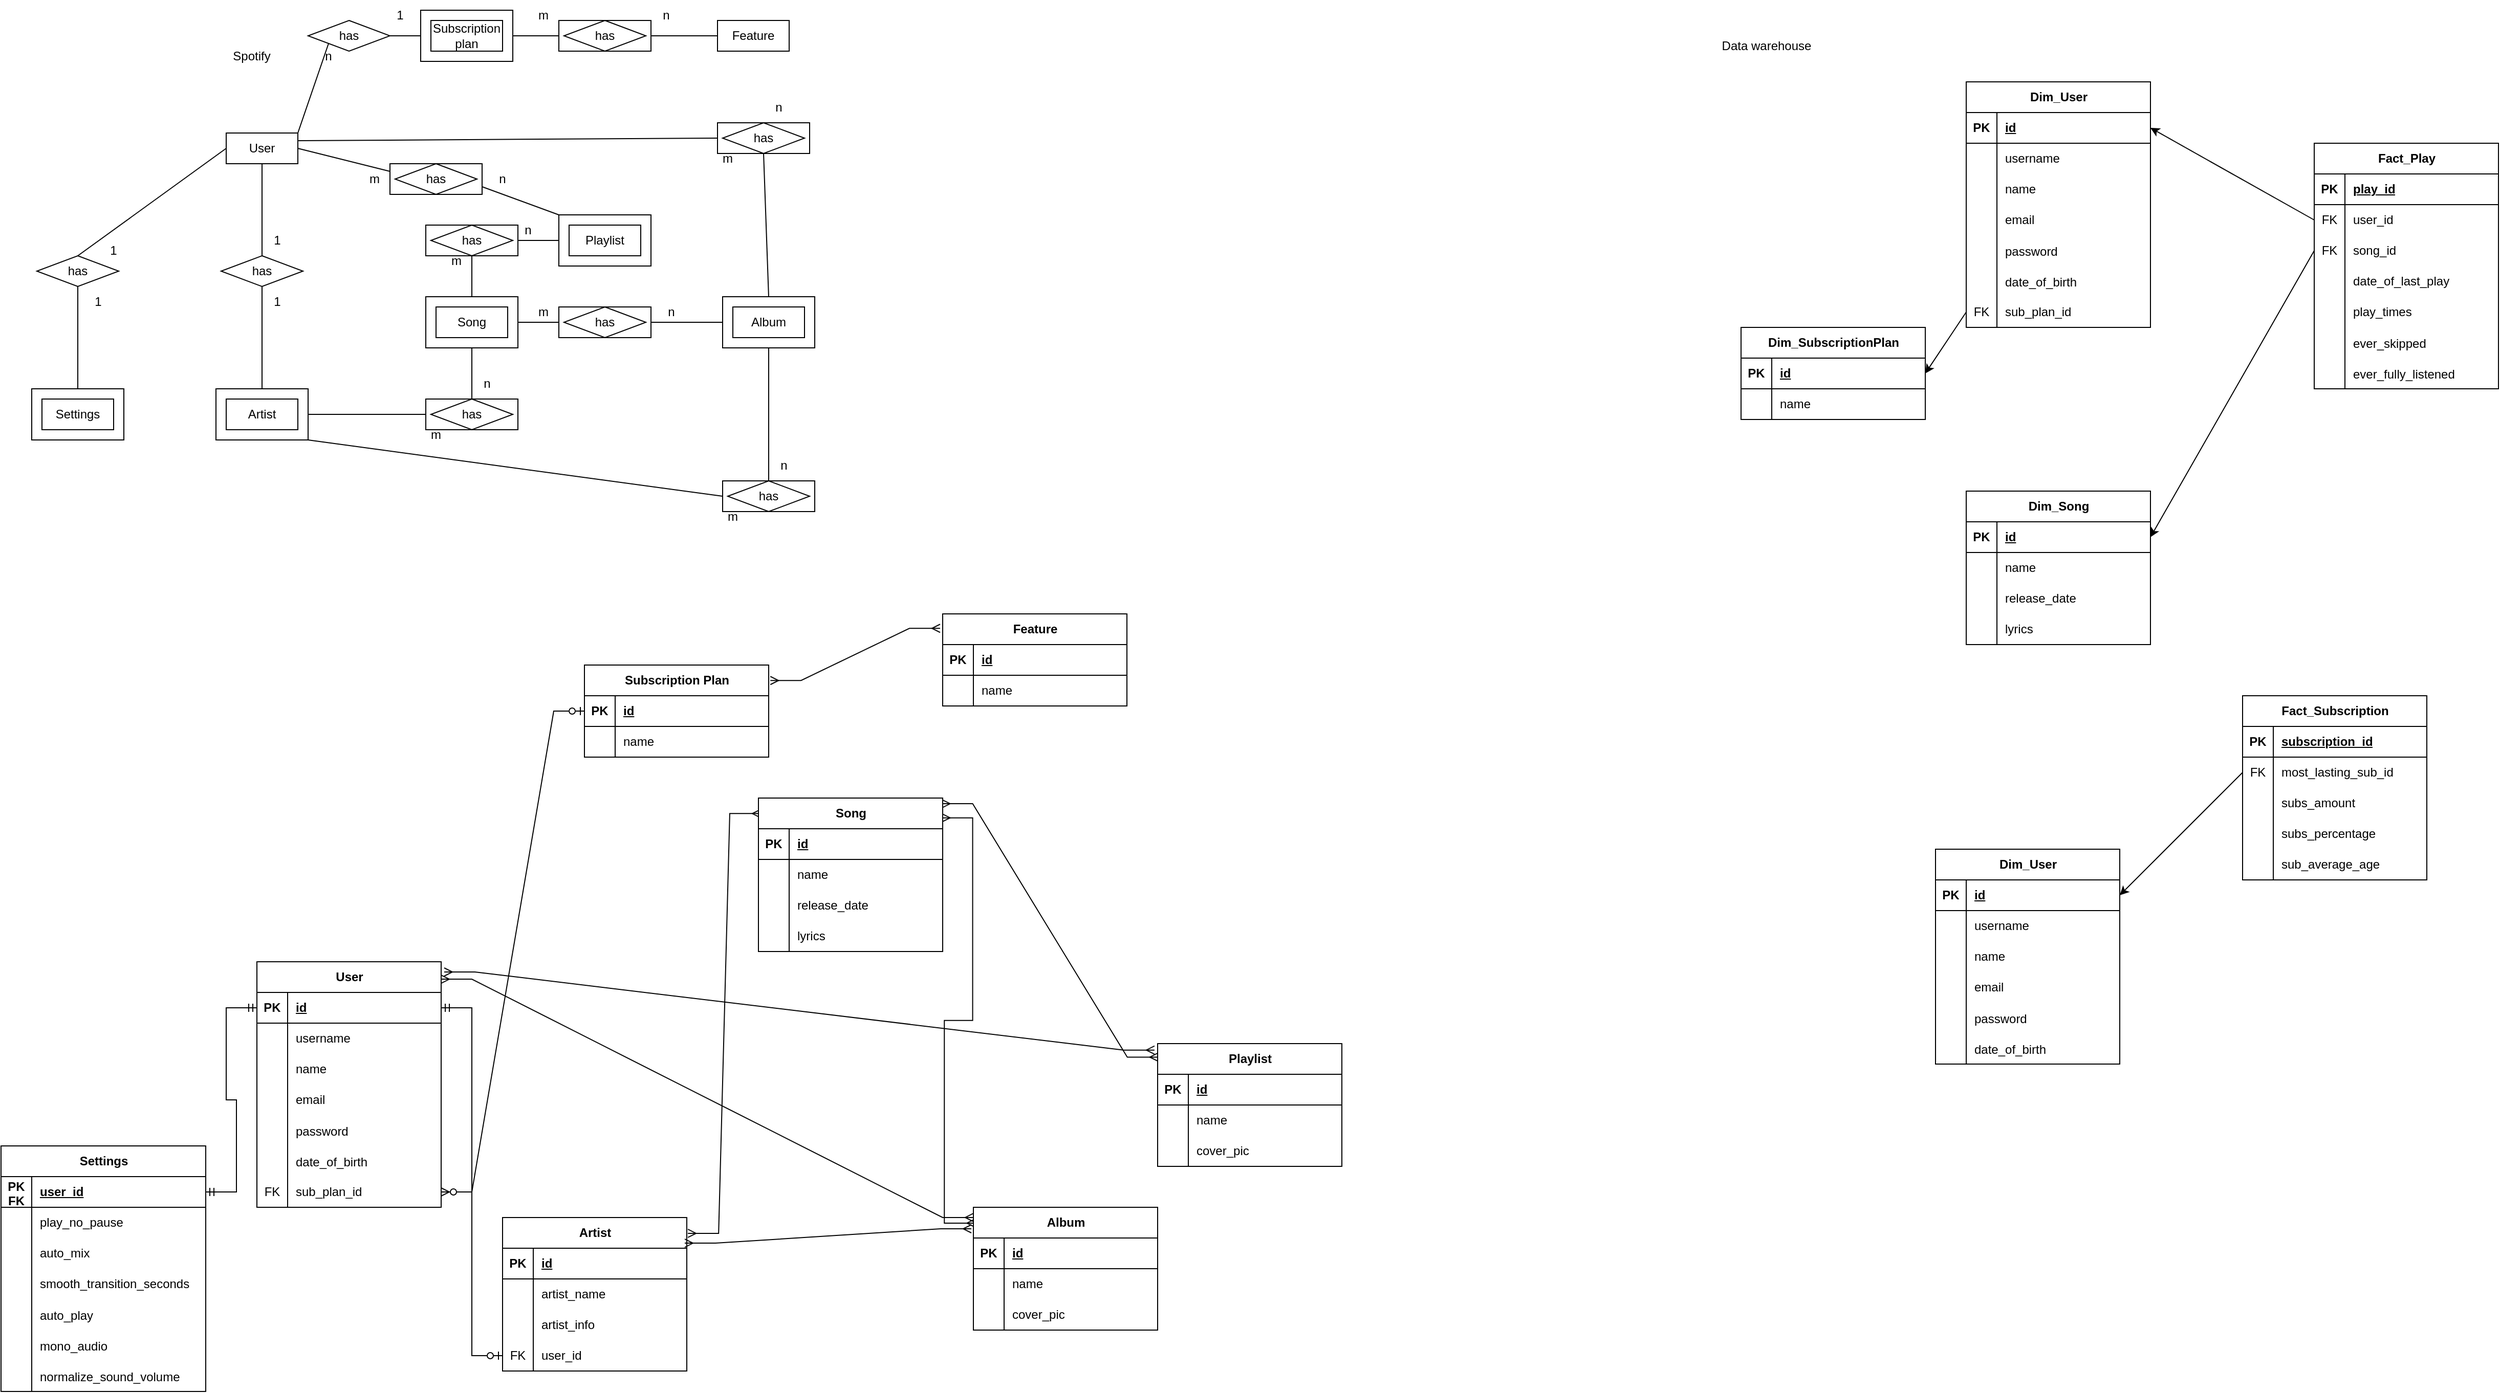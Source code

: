 <mxfile version="24.8.6">
  <diagram name="Page-1" id="8U7ftdTr8R3K9fcLSygS">
    <mxGraphModel grid="1" page="1" gridSize="10" guides="1" tooltips="1" connect="1" arrows="1" fold="1" pageScale="1" pageWidth="850" pageHeight="1100" math="0" shadow="0">
      <root>
        <mxCell id="0" />
        <mxCell id="1" parent="0" />
        <mxCell id="4oiAfcTnQ_JaW-M_ZYi7-35" value="" style="rounded=0;whiteSpace=wrap;html=1;" vertex="1" parent="1">
          <mxGeometry x="-400" y="10" width="90" height="50" as="geometry" />
        </mxCell>
        <mxCell id="gCjO0walNLvS3lco3gXP-1" value="Spotify" style="text;html=1;align=center;verticalAlign=middle;whiteSpace=wrap;rounded=0;" vertex="1" parent="1">
          <mxGeometry x="-595" y="40" width="60" height="30" as="geometry" />
        </mxCell>
        <mxCell id="gCjO0walNLvS3lco3gXP-2" value="User" style="rounded=0;whiteSpace=wrap;html=1;" vertex="1" parent="1">
          <mxGeometry x="-590" y="130" width="70" height="30" as="geometry" />
        </mxCell>
        <mxCell id="gCjO0walNLvS3lco3gXP-7" value="has" style="rhombus;whiteSpace=wrap;html=1;" vertex="1" parent="1">
          <mxGeometry x="-595" y="250" width="80" height="30" as="geometry" />
        </mxCell>
        <mxCell id="gCjO0walNLvS3lco3gXP-8" value="" style="group" vertex="1" connectable="0" parent="1">
          <mxGeometry x="-600" y="380" width="90" height="50" as="geometry" />
        </mxCell>
        <mxCell id="gCjO0walNLvS3lco3gXP-6" value="" style="rounded=0;whiteSpace=wrap;html=1;" vertex="1" parent="gCjO0walNLvS3lco3gXP-8">
          <mxGeometry width="90" height="50" as="geometry" />
        </mxCell>
        <mxCell id="gCjO0walNLvS3lco3gXP-5" value="Artist" style="rounded=0;whiteSpace=wrap;html=1;" vertex="1" parent="gCjO0walNLvS3lco3gXP-8">
          <mxGeometry x="10" y="10" width="70" height="30" as="geometry" />
        </mxCell>
        <mxCell id="gCjO0walNLvS3lco3gXP-9" value="" style="endArrow=none;html=1;rounded=0;entryX=0.5;entryY=1;entryDx=0;entryDy=0;exitX=0.5;exitY=0;exitDx=0;exitDy=0;" edge="1" parent="1" source="gCjO0walNLvS3lco3gXP-7" target="gCjO0walNLvS3lco3gXP-2">
          <mxGeometry width="50" height="50" relative="1" as="geometry">
            <mxPoint x="-305" y="310" as="sourcePoint" />
            <mxPoint x="-255" y="260" as="targetPoint" />
          </mxGeometry>
        </mxCell>
        <mxCell id="gCjO0walNLvS3lco3gXP-10" value="" style="endArrow=none;html=1;rounded=0;exitX=0.5;exitY=0;exitDx=0;exitDy=0;entryX=0.5;entryY=1;entryDx=0;entryDy=0;" edge="1" parent="1" source="gCjO0walNLvS3lco3gXP-6" target="gCjO0walNLvS3lco3gXP-7">
          <mxGeometry width="50" height="50" relative="1" as="geometry">
            <mxPoint x="-305" y="310" as="sourcePoint" />
            <mxPoint x="-255" y="260" as="targetPoint" />
          </mxGeometry>
        </mxCell>
        <mxCell id="gCjO0walNLvS3lco3gXP-12" value="" style="endArrow=none;html=1;rounded=0;exitX=1;exitY=0.5;exitDx=0;exitDy=0;entryX=0;entryY=0.5;entryDx=0;entryDy=0;" edge="1" parent="1" source="gCjO0walNLvS3lco3gXP-6" target="gCjO0walNLvS3lco3gXP-11">
          <mxGeometry width="50" height="50" relative="1" as="geometry">
            <mxPoint x="-305" y="310" as="sourcePoint" />
            <mxPoint x="-255" y="260" as="targetPoint" />
          </mxGeometry>
        </mxCell>
        <mxCell id="gCjO0walNLvS3lco3gXP-13" value="" style="endArrow=none;html=1;rounded=0;exitX=0.5;exitY=0;exitDx=0;exitDy=0;entryX=0.5;entryY=1;entryDx=0;entryDy=0;" edge="1" parent="1" source="gCjO0walNLvS3lco3gXP-11" target="gCjO0walNLvS3lco3gXP-22">
          <mxGeometry width="50" height="50" relative="1" as="geometry">
            <mxPoint x="-305" y="310" as="sourcePoint" />
            <mxPoint x="-255" y="260" as="targetPoint" />
          </mxGeometry>
        </mxCell>
        <mxCell id="gCjO0walNLvS3lco3gXP-16" value="" style="group" vertex="1" connectable="0" parent="1">
          <mxGeometry x="-265" y="210" width="90" height="50" as="geometry" />
        </mxCell>
        <mxCell id="gCjO0walNLvS3lco3gXP-15" value="" style="rounded=0;whiteSpace=wrap;html=1;" vertex="1" parent="gCjO0walNLvS3lco3gXP-16">
          <mxGeometry width="90" height="50" as="geometry" />
        </mxCell>
        <mxCell id="gCjO0walNLvS3lco3gXP-4" value="Playlist" style="rounded=0;whiteSpace=wrap;html=1;" vertex="1" parent="gCjO0walNLvS3lco3gXP-16">
          <mxGeometry x="10" y="10" width="70" height="30" as="geometry" />
        </mxCell>
        <mxCell id="gCjO0walNLvS3lco3gXP-18" value="" style="endArrow=none;html=1;rounded=0;exitX=0.5;exitY=0;exitDx=0;exitDy=0;entryX=0.5;entryY=1;entryDx=0;entryDy=0;" edge="1" parent="1" source="gCjO0walNLvS3lco3gXP-22" target="gCjO0walNLvS3lco3gXP-17">
          <mxGeometry width="50" height="50" relative="1" as="geometry">
            <mxPoint x="-305" y="310" as="sourcePoint" />
            <mxPoint x="-255" y="260" as="targetPoint" />
          </mxGeometry>
        </mxCell>
        <mxCell id="gCjO0walNLvS3lco3gXP-19" value="" style="endArrow=none;html=1;rounded=0;exitX=1;exitY=0.5;exitDx=0;exitDy=0;entryX=0;entryY=0.5;entryDx=0;entryDy=0;" edge="1" parent="1" source="gCjO0walNLvS3lco3gXP-17" target="gCjO0walNLvS3lco3gXP-15">
          <mxGeometry width="50" height="50" relative="1" as="geometry">
            <mxPoint x="-305" y="310" as="sourcePoint" />
            <mxPoint x="-255" y="260" as="targetPoint" />
          </mxGeometry>
        </mxCell>
        <mxCell id="gCjO0walNLvS3lco3gXP-20" value="" style="endArrow=none;html=1;rounded=0;exitX=1;exitY=0.5;exitDx=0;exitDy=0;entryX=0;entryY=0.25;entryDx=0;entryDy=0;" edge="1" parent="1" source="gCjO0walNLvS3lco3gXP-2" target="pKfJ7ow5kHxA9nhZZaME-3">
          <mxGeometry width="50" height="50" relative="1" as="geometry">
            <mxPoint x="-305" y="310" as="sourcePoint" />
            <mxPoint x="-255" y="260" as="targetPoint" />
          </mxGeometry>
        </mxCell>
        <mxCell id="gCjO0walNLvS3lco3gXP-23" value="" style="group" vertex="1" connectable="0" parent="1">
          <mxGeometry x="-395" y="290" width="90" height="50" as="geometry" />
        </mxCell>
        <mxCell id="gCjO0walNLvS3lco3gXP-22" value="" style="rounded=0;whiteSpace=wrap;html=1;" vertex="1" parent="gCjO0walNLvS3lco3gXP-23">
          <mxGeometry width="90" height="50" as="geometry" />
        </mxCell>
        <mxCell id="gCjO0walNLvS3lco3gXP-3" value="Song" style="rounded=0;whiteSpace=wrap;html=1;" vertex="1" parent="gCjO0walNLvS3lco3gXP-23">
          <mxGeometry x="10" y="10" width="70" height="30" as="geometry" />
        </mxCell>
        <mxCell id="gCjO0walNLvS3lco3gXP-24" value="1" style="text;html=1;align=center;verticalAlign=middle;whiteSpace=wrap;rounded=0;" vertex="1" parent="1">
          <mxGeometry x="-570" y="220" width="60" height="30" as="geometry" />
        </mxCell>
        <mxCell id="gCjO0walNLvS3lco3gXP-25" value="1" style="text;html=1;align=center;verticalAlign=middle;whiteSpace=wrap;rounded=0;" vertex="1" parent="1">
          <mxGeometry x="-570" y="280" width="60" height="30" as="geometry" />
        </mxCell>
        <mxCell id="gCjO0walNLvS3lco3gXP-26" value="m" style="text;html=1;align=center;verticalAlign=middle;whiteSpace=wrap;rounded=0;" vertex="1" parent="1">
          <mxGeometry x="-415" y="410" width="60" height="30" as="geometry" />
        </mxCell>
        <mxCell id="gCjO0walNLvS3lco3gXP-27" value="n" style="text;html=1;align=center;verticalAlign=middle;whiteSpace=wrap;rounded=0;" vertex="1" parent="1">
          <mxGeometry x="-365" y="360" width="60" height="30" as="geometry" />
        </mxCell>
        <mxCell id="gCjO0walNLvS3lco3gXP-28" value="m" style="text;html=1;align=center;verticalAlign=middle;whiteSpace=wrap;rounded=0;" vertex="1" parent="1">
          <mxGeometry x="-395" y="240" width="60" height="30" as="geometry" />
        </mxCell>
        <mxCell id="gCjO0walNLvS3lco3gXP-31" value="" style="group" vertex="1" connectable="0" parent="1">
          <mxGeometry x="-395" y="390" width="90" height="30" as="geometry" />
        </mxCell>
        <mxCell id="gCjO0walNLvS3lco3gXP-30" value="" style="rounded=0;whiteSpace=wrap;html=1;" vertex="1" parent="gCjO0walNLvS3lco3gXP-31">
          <mxGeometry width="90" height="30" as="geometry" />
        </mxCell>
        <mxCell id="gCjO0walNLvS3lco3gXP-11" value="has" style="rhombus;whiteSpace=wrap;html=1;" vertex="1" parent="gCjO0walNLvS3lco3gXP-31">
          <mxGeometry x="5" width="80" height="30" as="geometry" />
        </mxCell>
        <mxCell id="gCjO0walNLvS3lco3gXP-34" value="" style="group" vertex="1" connectable="0" parent="1">
          <mxGeometry x="-395" y="220" width="90" height="30" as="geometry" />
        </mxCell>
        <mxCell id="4oiAfcTnQ_JaW-M_ZYi7-8" value="" style="group" vertex="1" connectable="0" parent="gCjO0walNLvS3lco3gXP-34">
          <mxGeometry width="90" height="30" as="geometry" />
        </mxCell>
        <mxCell id="gCjO0walNLvS3lco3gXP-32" value="" style="rounded=0;whiteSpace=wrap;html=1;" vertex="1" parent="4oiAfcTnQ_JaW-M_ZYi7-8">
          <mxGeometry width="90" height="30" as="geometry" />
        </mxCell>
        <mxCell id="gCjO0walNLvS3lco3gXP-17" value="has" style="rhombus;whiteSpace=wrap;html=1;" vertex="1" parent="4oiAfcTnQ_JaW-M_ZYi7-8">
          <mxGeometry x="5" width="80" height="30" as="geometry" />
        </mxCell>
        <mxCell id="gCjO0walNLvS3lco3gXP-29" value="n" style="text;html=1;align=center;verticalAlign=middle;whiteSpace=wrap;rounded=0;" vertex="1" parent="1">
          <mxGeometry x="-325" y="210" width="60" height="30" as="geometry" />
        </mxCell>
        <mxCell id="bxoTw3334EyIAHSjYeeJ-22" value="" style="edgeStyle=entityRelationEdgeStyle;fontSize=12;html=1;endArrow=ERmany;startArrow=ERmany;rounded=0;exitX=0.009;exitY=0.129;exitDx=0;exitDy=0;entryX=0.996;entryY=0.129;entryDx=0;entryDy=0;entryPerimeter=0;exitPerimeter=0;" edge="1" parent="1" source="7zkVNhZBZInxHPG_607P-100" target="7zkVNhZBZInxHPG_607P-74">
          <mxGeometry width="100" height="100" relative="1" as="geometry">
            <mxPoint x="30" y="1220" as="sourcePoint" />
            <mxPoint x="50" y="1040" as="targetPoint" />
            <Array as="points">
              <mxPoint x="60" y="1240" />
              <mxPoint x="110" y="1150" />
              <mxPoint x="70" y="1230" />
              <mxPoint x="40" y="1200" />
            </Array>
          </mxGeometry>
        </mxCell>
        <mxCell id="bxoTw3334EyIAHSjYeeJ-23" value="" style="edgeStyle=entityRelationEdgeStyle;fontSize=12;html=1;endArrow=ERmany;startArrow=ERmany;rounded=0;entryX=0.996;entryY=0.037;entryDx=0;entryDy=0;entryPerimeter=0;exitX=0.002;exitY=0.11;exitDx=0;exitDy=0;exitPerimeter=0;" edge="1" parent="1" source="7zkVNhZBZInxHPG_607P-87" target="7zkVNhZBZInxHPG_607P-74">
          <mxGeometry width="100" height="100" relative="1" as="geometry">
            <mxPoint x="270" y="1040" as="sourcePoint" />
            <mxPoint x="-170" y="1090" as="targetPoint" />
          </mxGeometry>
        </mxCell>
        <mxCell id="bxoTw3334EyIAHSjYeeJ-24" value="" style="edgeStyle=entityRelationEdgeStyle;fontSize=12;html=1;endArrow=ERzeroToOne;startArrow=ERmandOne;rounded=0;exitX=1;exitY=0.5;exitDx=0;exitDy=0;entryX=0;entryY=0.5;entryDx=0;entryDy=0;" edge="1" parent="1" source="7zkVNhZBZInxHPG_607P-11" target="7zkVNhZBZInxHPG_607P-71">
          <mxGeometry width="100" height="100" relative="1" as="geometry">
            <mxPoint x="-385.98" y="1032.5" as="sourcePoint" />
            <mxPoint x="-170" y="1090" as="targetPoint" />
          </mxGeometry>
        </mxCell>
        <mxCell id="bxoTw3334EyIAHSjYeeJ-25" value="" style="edgeStyle=entityRelationEdgeStyle;fontSize=12;html=1;endArrow=ERmany;startArrow=ERmany;rounded=0;exitX=1.006;exitY=0.103;exitDx=0;exitDy=0;entryX=0.011;entryY=0.101;entryDx=0;entryDy=0;entryPerimeter=0;exitPerimeter=0;" edge="1" parent="1" source="7zkVNhZBZInxHPG_607P-58" target="7zkVNhZBZInxHPG_607P-74">
          <mxGeometry width="100" height="100" relative="1" as="geometry">
            <mxPoint x="-270" y="1100" as="sourcePoint" />
            <mxPoint x="-170" y="1000" as="targetPoint" />
          </mxGeometry>
        </mxCell>
        <mxCell id="bxoTw3334EyIAHSjYeeJ-34" value="" style="edgeStyle=entityRelationEdgeStyle;fontSize=12;html=1;endArrow=ERmany;startArrow=ERmany;rounded=0;exitX=1.009;exitY=0.168;exitDx=0;exitDy=0;entryX=-0.014;entryY=0.157;entryDx=0;entryDy=0;exitPerimeter=0;entryPerimeter=0;" edge="1" parent="1" source="7zkVNhZBZInxHPG_607P-32" target="7zkVNhZBZInxHPG_607P-45">
          <mxGeometry width="100" height="100" relative="1" as="geometry">
            <mxPoint x="-90.0" y="955" as="sourcePoint" />
            <mxPoint x="-20" y="930" as="targetPoint" />
          </mxGeometry>
        </mxCell>
        <mxCell id="bxoTw3334EyIAHSjYeeJ-35" value="" style="edgeStyle=entityRelationEdgeStyle;fontSize=12;html=1;endArrow=ERzeroToMany;startArrow=ERzeroToOne;rounded=0;entryX=1;entryY=0.5;entryDx=0;entryDy=0;exitX=0;exitY=0.5;exitDx=0;exitDy=0;" edge="1" parent="1" source="7zkVNhZBZInxHPG_607P-33" target="7zkVNhZBZInxHPG_607P-29">
          <mxGeometry width="100" height="100" relative="1" as="geometry">
            <mxPoint x="-120" y="1030" as="sourcePoint" />
            <mxPoint x="-384.02" y="1049" as="targetPoint" />
          </mxGeometry>
        </mxCell>
        <mxCell id="4oiAfcTnQ_JaW-M_ZYi7-1" value="" style="group" connectable="0" vertex="1" parent="1">
          <mxGeometry x="-105" y="290" width="90" height="50" as="geometry" />
        </mxCell>
        <mxCell id="4oiAfcTnQ_JaW-M_ZYi7-2" value="" style="rounded=0;whiteSpace=wrap;html=1;" vertex="1" parent="4oiAfcTnQ_JaW-M_ZYi7-1">
          <mxGeometry width="90" height="50" as="geometry" />
        </mxCell>
        <mxCell id="4oiAfcTnQ_JaW-M_ZYi7-3" value="Album" style="rounded=0;whiteSpace=wrap;html=1;" vertex="1" parent="4oiAfcTnQ_JaW-M_ZYi7-1">
          <mxGeometry x="10" y="10" width="70" height="30" as="geometry" />
        </mxCell>
        <mxCell id="4oiAfcTnQ_JaW-M_ZYi7-5" value="" style="endArrow=none;html=1;rounded=0;exitX=1;exitY=0.5;exitDx=0;exitDy=0;" edge="1" parent="1" source="gCjO0walNLvS3lco3gXP-22">
          <mxGeometry relative="1" as="geometry">
            <mxPoint x="-135" y="450" as="sourcePoint" />
            <mxPoint x="-255" y="315" as="targetPoint" />
          </mxGeometry>
        </mxCell>
        <mxCell id="4oiAfcTnQ_JaW-M_ZYi7-9" value="" style="group" vertex="1" connectable="0" parent="1">
          <mxGeometry x="-265" y="300" width="90" height="30" as="geometry" />
        </mxCell>
        <mxCell id="4oiAfcTnQ_JaW-M_ZYi7-10" value="" style="rounded=0;whiteSpace=wrap;html=1;" vertex="1" parent="4oiAfcTnQ_JaW-M_ZYi7-9">
          <mxGeometry width="90" height="30" as="geometry" />
        </mxCell>
        <mxCell id="4oiAfcTnQ_JaW-M_ZYi7-11" value="has" style="rhombus;whiteSpace=wrap;html=1;" vertex="1" parent="4oiAfcTnQ_JaW-M_ZYi7-9">
          <mxGeometry x="5" width="80" height="30" as="geometry" />
        </mxCell>
        <mxCell id="4oiAfcTnQ_JaW-M_ZYi7-13" value="" style="endArrow=none;html=1;rounded=0;exitX=1;exitY=0.5;exitDx=0;exitDy=0;entryX=0;entryY=0.5;entryDx=0;entryDy=0;" edge="1" parent="1" source="4oiAfcTnQ_JaW-M_ZYi7-10" target="4oiAfcTnQ_JaW-M_ZYi7-2">
          <mxGeometry relative="1" as="geometry">
            <mxPoint x="-165" y="314.41" as="sourcePoint" />
            <mxPoint x="-115" y="314.41" as="targetPoint" />
          </mxGeometry>
        </mxCell>
        <mxCell id="4oiAfcTnQ_JaW-M_ZYi7-14" value="m" style="text;html=1;align=center;verticalAlign=middle;whiteSpace=wrap;rounded=0;" vertex="1" parent="1">
          <mxGeometry x="-310" y="290" width="60" height="30" as="geometry" />
        </mxCell>
        <mxCell id="4oiAfcTnQ_JaW-M_ZYi7-15" value="n" style="text;html=1;align=center;verticalAlign=middle;whiteSpace=wrap;rounded=0;" vertex="1" parent="1">
          <mxGeometry x="-185" y="290" width="60" height="30" as="geometry" />
        </mxCell>
        <mxCell id="4oiAfcTnQ_JaW-M_ZYi7-16" value="Subscription plan" style="rounded=0;whiteSpace=wrap;html=1;" vertex="1" parent="1">
          <mxGeometry x="-390" y="20" width="70" height="30" as="geometry" />
        </mxCell>
        <mxCell id="4oiAfcTnQ_JaW-M_ZYi7-17" value="Feature" style="rounded=0;whiteSpace=wrap;html=1;" vertex="1" parent="1">
          <mxGeometry x="-110" y="20" width="70" height="30" as="geometry" />
        </mxCell>
        <mxCell id="4oiAfcTnQ_JaW-M_ZYi7-19" value="has" style="rhombus;whiteSpace=wrap;html=1;" vertex="1" parent="1">
          <mxGeometry x="-510" y="20" width="80" height="30" as="geometry" />
        </mxCell>
        <mxCell id="4oiAfcTnQ_JaW-M_ZYi7-20" value="" style="endArrow=none;html=1;rounded=0;exitX=1;exitY=0;exitDx=0;exitDy=0;entryX=0;entryY=1;entryDx=0;entryDy=0;" edge="1" parent="1" source="gCjO0walNLvS3lco3gXP-2" target="4oiAfcTnQ_JaW-M_ZYi7-19">
          <mxGeometry relative="1" as="geometry">
            <mxPoint x="-135" y="450" as="sourcePoint" />
            <mxPoint x="25" y="450" as="targetPoint" />
          </mxGeometry>
        </mxCell>
        <mxCell id="4oiAfcTnQ_JaW-M_ZYi7-21" value="" style="endArrow=none;html=1;rounded=0;exitX=1;exitY=0.5;exitDx=0;exitDy=0;entryX=0;entryY=0.5;entryDx=0;entryDy=0;" edge="1" parent="1" source="4oiAfcTnQ_JaW-M_ZYi7-19" target="4oiAfcTnQ_JaW-M_ZYi7-35">
          <mxGeometry relative="1" as="geometry">
            <mxPoint x="-140" y="390" as="sourcePoint" />
            <mxPoint x="20" y="390" as="targetPoint" />
          </mxGeometry>
        </mxCell>
        <mxCell id="4oiAfcTnQ_JaW-M_ZYi7-23" value="1" style="text;html=1;align=center;verticalAlign=middle;whiteSpace=wrap;rounded=0;" vertex="1" parent="1">
          <mxGeometry x="-450" width="60" height="30" as="geometry" />
        </mxCell>
        <mxCell id="4oiAfcTnQ_JaW-M_ZYi7-24" value="n" style="text;html=1;align=center;verticalAlign=middle;whiteSpace=wrap;rounded=0;" vertex="1" parent="1">
          <mxGeometry x="-520" y="40" width="60" height="30" as="geometry" />
        </mxCell>
        <mxCell id="4oiAfcTnQ_JaW-M_ZYi7-25" value="" style="group" vertex="1" connectable="0" parent="1">
          <mxGeometry x="-265" y="20" width="90" height="30" as="geometry" />
        </mxCell>
        <mxCell id="4oiAfcTnQ_JaW-M_ZYi7-26" value="" style="rounded=0;whiteSpace=wrap;html=1;" vertex="1" parent="4oiAfcTnQ_JaW-M_ZYi7-25">
          <mxGeometry width="90" height="30" as="geometry" />
        </mxCell>
        <mxCell id="4oiAfcTnQ_JaW-M_ZYi7-27" value="has" style="rhombus;whiteSpace=wrap;html=1;" vertex="1" parent="4oiAfcTnQ_JaW-M_ZYi7-25">
          <mxGeometry x="5" width="80" height="30" as="geometry" />
        </mxCell>
        <mxCell id="4oiAfcTnQ_JaW-M_ZYi7-28" value="m" style="text;html=1;align=center;verticalAlign=middle;whiteSpace=wrap;rounded=0;" vertex="1" parent="1">
          <mxGeometry x="-310" width="60" height="30" as="geometry" />
        </mxCell>
        <mxCell id="4oiAfcTnQ_JaW-M_ZYi7-29" value="n" style="text;html=1;align=center;verticalAlign=middle;whiteSpace=wrap;rounded=0;" vertex="1" parent="1">
          <mxGeometry x="-190" width="60" height="30" as="geometry" />
        </mxCell>
        <mxCell id="4oiAfcTnQ_JaW-M_ZYi7-30" value="" style="endArrow=none;html=1;rounded=0;exitX=1;exitY=0.5;exitDx=0;exitDy=0;entryX=0;entryY=0.5;entryDx=0;entryDy=0;" edge="1" parent="1" source="4oiAfcTnQ_JaW-M_ZYi7-35" target="4oiAfcTnQ_JaW-M_ZYi7-26">
          <mxGeometry relative="1" as="geometry">
            <mxPoint x="-140" y="390" as="sourcePoint" />
            <mxPoint x="20" y="390" as="targetPoint" />
          </mxGeometry>
        </mxCell>
        <mxCell id="4oiAfcTnQ_JaW-M_ZYi7-31" value="" style="endArrow=none;html=1;rounded=0;exitX=1;exitY=0.5;exitDx=0;exitDy=0;entryX=0;entryY=0.5;entryDx=0;entryDy=0;" edge="1" parent="1" source="4oiAfcTnQ_JaW-M_ZYi7-26" target="4oiAfcTnQ_JaW-M_ZYi7-17">
          <mxGeometry relative="1" as="geometry">
            <mxPoint x="-110" y="80" as="sourcePoint" />
            <mxPoint x="20" y="390" as="targetPoint" />
          </mxGeometry>
        </mxCell>
        <mxCell id="7zkVNhZBZInxHPG_607P-10" value="User" style="shape=table;startSize=30;container=1;collapsible=1;childLayout=tableLayout;fixedRows=1;rowLines=0;fontStyle=1;align=center;resizeLast=1;html=1;" vertex="1" parent="1">
          <mxGeometry x="-560" y="940" width="180" height="240" as="geometry" />
        </mxCell>
        <mxCell id="7zkVNhZBZInxHPG_607P-11" value="" style="shape=tableRow;horizontal=0;startSize=0;swimlaneHead=0;swimlaneBody=0;fillColor=none;collapsible=0;dropTarget=0;points=[[0,0.5],[1,0.5]];portConstraint=eastwest;top=0;left=0;right=0;bottom=1;" vertex="1" parent="7zkVNhZBZInxHPG_607P-10">
          <mxGeometry y="30" width="180" height="30" as="geometry" />
        </mxCell>
        <mxCell id="7zkVNhZBZInxHPG_607P-12" value="PK" style="shape=partialRectangle;connectable=0;fillColor=none;top=0;left=0;bottom=0;right=0;fontStyle=1;overflow=hidden;whiteSpace=wrap;html=1;" vertex="1" parent="7zkVNhZBZInxHPG_607P-11">
          <mxGeometry width="30" height="30" as="geometry">
            <mxRectangle width="30" height="30" as="alternateBounds" />
          </mxGeometry>
        </mxCell>
        <mxCell id="7zkVNhZBZInxHPG_607P-13" value="id" style="shape=partialRectangle;connectable=0;fillColor=none;top=0;left=0;bottom=0;right=0;align=left;spacingLeft=6;fontStyle=5;overflow=hidden;whiteSpace=wrap;html=1;" vertex="1" parent="7zkVNhZBZInxHPG_607P-11">
          <mxGeometry x="30" width="150" height="30" as="geometry">
            <mxRectangle width="150" height="30" as="alternateBounds" />
          </mxGeometry>
        </mxCell>
        <mxCell id="7zkVNhZBZInxHPG_607P-14" value="" style="shape=tableRow;horizontal=0;startSize=0;swimlaneHead=0;swimlaneBody=0;fillColor=none;collapsible=0;dropTarget=0;points=[[0,0.5],[1,0.5]];portConstraint=eastwest;top=0;left=0;right=0;bottom=0;" vertex="1" parent="7zkVNhZBZInxHPG_607P-10">
          <mxGeometry y="60" width="180" height="30" as="geometry" />
        </mxCell>
        <mxCell id="7zkVNhZBZInxHPG_607P-15" value="" style="shape=partialRectangle;connectable=0;fillColor=none;top=0;left=0;bottom=0;right=0;editable=1;overflow=hidden;whiteSpace=wrap;html=1;" vertex="1" parent="7zkVNhZBZInxHPG_607P-14">
          <mxGeometry width="30" height="30" as="geometry">
            <mxRectangle width="30" height="30" as="alternateBounds" />
          </mxGeometry>
        </mxCell>
        <mxCell id="7zkVNhZBZInxHPG_607P-16" value="username" style="shape=partialRectangle;connectable=0;fillColor=none;top=0;left=0;bottom=0;right=0;align=left;spacingLeft=6;overflow=hidden;whiteSpace=wrap;html=1;" vertex="1" parent="7zkVNhZBZInxHPG_607P-14">
          <mxGeometry x="30" width="150" height="30" as="geometry">
            <mxRectangle width="150" height="30" as="alternateBounds" />
          </mxGeometry>
        </mxCell>
        <mxCell id="7zkVNhZBZInxHPG_607P-17" value="" style="shape=tableRow;horizontal=0;startSize=0;swimlaneHead=0;swimlaneBody=0;fillColor=none;collapsible=0;dropTarget=0;points=[[0,0.5],[1,0.5]];portConstraint=eastwest;top=0;left=0;right=0;bottom=0;" vertex="1" parent="7zkVNhZBZInxHPG_607P-10">
          <mxGeometry y="90" width="180" height="30" as="geometry" />
        </mxCell>
        <mxCell id="7zkVNhZBZInxHPG_607P-18" value="" style="shape=partialRectangle;connectable=0;fillColor=none;top=0;left=0;bottom=0;right=0;editable=1;overflow=hidden;whiteSpace=wrap;html=1;" vertex="1" parent="7zkVNhZBZInxHPG_607P-17">
          <mxGeometry width="30" height="30" as="geometry">
            <mxRectangle width="30" height="30" as="alternateBounds" />
          </mxGeometry>
        </mxCell>
        <mxCell id="7zkVNhZBZInxHPG_607P-19" value="name" style="shape=partialRectangle;connectable=0;fillColor=none;top=0;left=0;bottom=0;right=0;align=left;spacingLeft=6;overflow=hidden;whiteSpace=wrap;html=1;" vertex="1" parent="7zkVNhZBZInxHPG_607P-17">
          <mxGeometry x="30" width="150" height="30" as="geometry">
            <mxRectangle width="150" height="30" as="alternateBounds" />
          </mxGeometry>
        </mxCell>
        <mxCell id="7zkVNhZBZInxHPG_607P-20" value="" style="shape=tableRow;horizontal=0;startSize=0;swimlaneHead=0;swimlaneBody=0;fillColor=none;collapsible=0;dropTarget=0;points=[[0,0.5],[1,0.5]];portConstraint=eastwest;top=0;left=0;right=0;bottom=0;" vertex="1" parent="7zkVNhZBZInxHPG_607P-10">
          <mxGeometry y="120" width="180" height="30" as="geometry" />
        </mxCell>
        <mxCell id="7zkVNhZBZInxHPG_607P-21" value="" style="shape=partialRectangle;connectable=0;fillColor=none;top=0;left=0;bottom=0;right=0;editable=1;overflow=hidden;whiteSpace=wrap;html=1;" vertex="1" parent="7zkVNhZBZInxHPG_607P-20">
          <mxGeometry width="30" height="30" as="geometry">
            <mxRectangle width="30" height="30" as="alternateBounds" />
          </mxGeometry>
        </mxCell>
        <mxCell id="7zkVNhZBZInxHPG_607P-22" value="email" style="shape=partialRectangle;connectable=0;fillColor=none;top=0;left=0;bottom=0;right=0;align=left;spacingLeft=6;overflow=hidden;whiteSpace=wrap;html=1;" vertex="1" parent="7zkVNhZBZInxHPG_607P-20">
          <mxGeometry x="30" width="150" height="30" as="geometry">
            <mxRectangle width="150" height="30" as="alternateBounds" />
          </mxGeometry>
        </mxCell>
        <mxCell id="7zkVNhZBZInxHPG_607P-23" value="" style="shape=tableRow;horizontal=0;startSize=0;swimlaneHead=0;swimlaneBody=0;fillColor=none;collapsible=0;dropTarget=0;points=[[0,0.5],[1,0.5]];portConstraint=eastwest;top=0;left=0;right=0;bottom=0;" vertex="1" parent="7zkVNhZBZInxHPG_607P-10">
          <mxGeometry y="150" width="180" height="30" as="geometry" />
        </mxCell>
        <mxCell id="7zkVNhZBZInxHPG_607P-24" value="" style="shape=partialRectangle;connectable=0;fillColor=none;top=0;left=0;bottom=0;right=0;editable=1;overflow=hidden;" vertex="1" parent="7zkVNhZBZInxHPG_607P-23">
          <mxGeometry width="30" height="30" as="geometry">
            <mxRectangle width="30" height="30" as="alternateBounds" />
          </mxGeometry>
        </mxCell>
        <mxCell id="7zkVNhZBZInxHPG_607P-25" value="password" style="shape=partialRectangle;connectable=0;fillColor=none;top=0;left=0;bottom=0;right=0;align=left;spacingLeft=6;overflow=hidden;" vertex="1" parent="7zkVNhZBZInxHPG_607P-23">
          <mxGeometry x="30" width="150" height="30" as="geometry">
            <mxRectangle width="150" height="30" as="alternateBounds" />
          </mxGeometry>
        </mxCell>
        <mxCell id="7zkVNhZBZInxHPG_607P-26" value="" style="shape=tableRow;horizontal=0;startSize=0;swimlaneHead=0;swimlaneBody=0;fillColor=none;collapsible=0;dropTarget=0;points=[[0,0.5],[1,0.5]];portConstraint=eastwest;top=0;left=0;right=0;bottom=0;" vertex="1" parent="7zkVNhZBZInxHPG_607P-10">
          <mxGeometry y="180" width="180" height="30" as="geometry" />
        </mxCell>
        <mxCell id="7zkVNhZBZInxHPG_607P-27" value="" style="shape=partialRectangle;connectable=0;fillColor=none;top=0;left=0;bottom=0;right=0;editable=1;overflow=hidden;" vertex="1" parent="7zkVNhZBZInxHPG_607P-26">
          <mxGeometry width="30" height="30" as="geometry">
            <mxRectangle width="30" height="30" as="alternateBounds" />
          </mxGeometry>
        </mxCell>
        <mxCell id="7zkVNhZBZInxHPG_607P-28" value="date_of_birth" style="shape=partialRectangle;connectable=0;fillColor=none;top=0;left=0;bottom=0;right=0;align=left;spacingLeft=6;overflow=hidden;" vertex="1" parent="7zkVNhZBZInxHPG_607P-26">
          <mxGeometry x="30" width="150" height="30" as="geometry">
            <mxRectangle width="150" height="30" as="alternateBounds" />
          </mxGeometry>
        </mxCell>
        <mxCell id="7zkVNhZBZInxHPG_607P-29" value="" style="shape=tableRow;horizontal=0;startSize=0;swimlaneHead=0;swimlaneBody=0;fillColor=none;collapsible=0;dropTarget=0;points=[[0,0.5],[1,0.5]];portConstraint=eastwest;top=0;left=0;right=0;bottom=0;" vertex="1" parent="7zkVNhZBZInxHPG_607P-10">
          <mxGeometry y="210" width="180" height="30" as="geometry" />
        </mxCell>
        <mxCell id="7zkVNhZBZInxHPG_607P-30" value="FK" style="shape=partialRectangle;connectable=0;fillColor=none;top=0;left=0;bottom=0;right=0;fontStyle=0;overflow=hidden;whiteSpace=wrap;html=1;" vertex="1" parent="7zkVNhZBZInxHPG_607P-29">
          <mxGeometry width="30" height="30" as="geometry">
            <mxRectangle width="30" height="30" as="alternateBounds" />
          </mxGeometry>
        </mxCell>
        <mxCell id="7zkVNhZBZInxHPG_607P-31" value="sub_plan_id" style="shape=partialRectangle;connectable=0;fillColor=none;top=0;left=0;bottom=0;right=0;align=left;spacingLeft=6;fontStyle=0;overflow=hidden;whiteSpace=wrap;html=1;" vertex="1" parent="7zkVNhZBZInxHPG_607P-29">
          <mxGeometry x="30" width="150" height="30" as="geometry">
            <mxRectangle width="150" height="30" as="alternateBounds" />
          </mxGeometry>
        </mxCell>
        <mxCell id="7zkVNhZBZInxHPG_607P-32" value="Subscription Plan" style="shape=table;startSize=30;container=1;collapsible=1;childLayout=tableLayout;fixedRows=1;rowLines=0;fontStyle=1;align=center;resizeLast=1;html=1;" vertex="1" parent="1">
          <mxGeometry x="-240" y="650" width="180" height="90" as="geometry" />
        </mxCell>
        <mxCell id="7zkVNhZBZInxHPG_607P-33" value="" style="shape=tableRow;horizontal=0;startSize=0;swimlaneHead=0;swimlaneBody=0;fillColor=none;collapsible=0;dropTarget=0;points=[[0,0.5],[1,0.5]];portConstraint=eastwest;top=0;left=0;right=0;bottom=1;" vertex="1" parent="7zkVNhZBZInxHPG_607P-32">
          <mxGeometry y="30" width="180" height="30" as="geometry" />
        </mxCell>
        <mxCell id="7zkVNhZBZInxHPG_607P-34" value="PK" style="shape=partialRectangle;connectable=0;fillColor=none;top=0;left=0;bottom=0;right=0;fontStyle=1;overflow=hidden;whiteSpace=wrap;html=1;" vertex="1" parent="7zkVNhZBZInxHPG_607P-33">
          <mxGeometry width="30" height="30" as="geometry">
            <mxRectangle width="30" height="30" as="alternateBounds" />
          </mxGeometry>
        </mxCell>
        <mxCell id="7zkVNhZBZInxHPG_607P-35" value="id" style="shape=partialRectangle;connectable=0;fillColor=none;top=0;left=0;bottom=0;right=0;align=left;spacingLeft=6;fontStyle=5;overflow=hidden;whiteSpace=wrap;html=1;" vertex="1" parent="7zkVNhZBZInxHPG_607P-33">
          <mxGeometry x="30" width="150" height="30" as="geometry">
            <mxRectangle width="150" height="30" as="alternateBounds" />
          </mxGeometry>
        </mxCell>
        <mxCell id="7zkVNhZBZInxHPG_607P-36" value="" style="shape=tableRow;horizontal=0;startSize=0;swimlaneHead=0;swimlaneBody=0;fillColor=none;collapsible=0;dropTarget=0;points=[[0,0.5],[1,0.5]];portConstraint=eastwest;top=0;left=0;right=0;bottom=0;" vertex="1" parent="7zkVNhZBZInxHPG_607P-32">
          <mxGeometry y="60" width="180" height="30" as="geometry" />
        </mxCell>
        <mxCell id="7zkVNhZBZInxHPG_607P-37" value="" style="shape=partialRectangle;connectable=0;fillColor=none;top=0;left=0;bottom=0;right=0;editable=1;overflow=hidden;whiteSpace=wrap;html=1;" vertex="1" parent="7zkVNhZBZInxHPG_607P-36">
          <mxGeometry width="30" height="30" as="geometry">
            <mxRectangle width="30" height="30" as="alternateBounds" />
          </mxGeometry>
        </mxCell>
        <mxCell id="7zkVNhZBZInxHPG_607P-38" value="name" style="shape=partialRectangle;connectable=0;fillColor=none;top=0;left=0;bottom=0;right=0;align=left;spacingLeft=6;overflow=hidden;whiteSpace=wrap;html=1;" vertex="1" parent="7zkVNhZBZInxHPG_607P-36">
          <mxGeometry x="30" width="150" height="30" as="geometry">
            <mxRectangle width="150" height="30" as="alternateBounds" />
          </mxGeometry>
        </mxCell>
        <mxCell id="7zkVNhZBZInxHPG_607P-45" value="Feature" style="shape=table;startSize=30;container=1;collapsible=1;childLayout=tableLayout;fixedRows=1;rowLines=0;fontStyle=1;align=center;resizeLast=1;html=1;" vertex="1" parent="1">
          <mxGeometry x="110" y="600" width="180" height="90" as="geometry" />
        </mxCell>
        <mxCell id="7zkVNhZBZInxHPG_607P-46" value="" style="shape=tableRow;horizontal=0;startSize=0;swimlaneHead=0;swimlaneBody=0;fillColor=none;collapsible=0;dropTarget=0;points=[[0,0.5],[1,0.5]];portConstraint=eastwest;top=0;left=0;right=0;bottom=1;" vertex="1" parent="7zkVNhZBZInxHPG_607P-45">
          <mxGeometry y="30" width="180" height="30" as="geometry" />
        </mxCell>
        <mxCell id="7zkVNhZBZInxHPG_607P-47" value="PK" style="shape=partialRectangle;connectable=0;fillColor=none;top=0;left=0;bottom=0;right=0;fontStyle=1;overflow=hidden;whiteSpace=wrap;html=1;" vertex="1" parent="7zkVNhZBZInxHPG_607P-46">
          <mxGeometry width="30" height="30" as="geometry">
            <mxRectangle width="30" height="30" as="alternateBounds" />
          </mxGeometry>
        </mxCell>
        <mxCell id="7zkVNhZBZInxHPG_607P-48" value="id" style="shape=partialRectangle;connectable=0;fillColor=none;top=0;left=0;bottom=0;right=0;align=left;spacingLeft=6;fontStyle=5;overflow=hidden;whiteSpace=wrap;html=1;" vertex="1" parent="7zkVNhZBZInxHPG_607P-46">
          <mxGeometry x="30" width="150" height="30" as="geometry">
            <mxRectangle width="150" height="30" as="alternateBounds" />
          </mxGeometry>
        </mxCell>
        <mxCell id="7zkVNhZBZInxHPG_607P-49" value="" style="shape=tableRow;horizontal=0;startSize=0;swimlaneHead=0;swimlaneBody=0;fillColor=none;collapsible=0;dropTarget=0;points=[[0,0.5],[1,0.5]];portConstraint=eastwest;top=0;left=0;right=0;bottom=0;" vertex="1" parent="7zkVNhZBZInxHPG_607P-45">
          <mxGeometry y="60" width="180" height="30" as="geometry" />
        </mxCell>
        <mxCell id="7zkVNhZBZInxHPG_607P-50" value="" style="shape=partialRectangle;connectable=0;fillColor=none;top=0;left=0;bottom=0;right=0;editable=1;overflow=hidden;whiteSpace=wrap;html=1;" vertex="1" parent="7zkVNhZBZInxHPG_607P-49">
          <mxGeometry width="30" height="30" as="geometry">
            <mxRectangle width="30" height="30" as="alternateBounds" />
          </mxGeometry>
        </mxCell>
        <mxCell id="7zkVNhZBZInxHPG_607P-51" value="name" style="shape=partialRectangle;connectable=0;fillColor=none;top=0;left=0;bottom=0;right=0;align=left;spacingLeft=6;overflow=hidden;whiteSpace=wrap;html=1;" vertex="1" parent="7zkVNhZBZInxHPG_607P-49">
          <mxGeometry x="30" width="150" height="30" as="geometry">
            <mxRectangle width="150" height="30" as="alternateBounds" />
          </mxGeometry>
        </mxCell>
        <mxCell id="7zkVNhZBZInxHPG_607P-58" value="Artist" style="shape=table;startSize=30;container=1;collapsible=1;childLayout=tableLayout;fixedRows=1;rowLines=0;fontStyle=1;align=center;resizeLast=1;html=1;" vertex="1" parent="1">
          <mxGeometry x="-320" y="1190" width="180" height="150" as="geometry" />
        </mxCell>
        <mxCell id="7zkVNhZBZInxHPG_607P-59" value="" style="shape=tableRow;horizontal=0;startSize=0;swimlaneHead=0;swimlaneBody=0;fillColor=none;collapsible=0;dropTarget=0;points=[[0,0.5],[1,0.5]];portConstraint=eastwest;top=0;left=0;right=0;bottom=1;" vertex="1" parent="7zkVNhZBZInxHPG_607P-58">
          <mxGeometry y="30" width="180" height="30" as="geometry" />
        </mxCell>
        <mxCell id="7zkVNhZBZInxHPG_607P-60" value="PK" style="shape=partialRectangle;connectable=0;fillColor=none;top=0;left=0;bottom=0;right=0;fontStyle=1;overflow=hidden;whiteSpace=wrap;html=1;" vertex="1" parent="7zkVNhZBZInxHPG_607P-59">
          <mxGeometry width="30" height="30" as="geometry">
            <mxRectangle width="30" height="30" as="alternateBounds" />
          </mxGeometry>
        </mxCell>
        <mxCell id="7zkVNhZBZInxHPG_607P-61" value="id" style="shape=partialRectangle;connectable=0;fillColor=none;top=0;left=0;bottom=0;right=0;align=left;spacingLeft=6;fontStyle=5;overflow=hidden;whiteSpace=wrap;html=1;" vertex="1" parent="7zkVNhZBZInxHPG_607P-59">
          <mxGeometry x="30" width="150" height="30" as="geometry">
            <mxRectangle width="150" height="30" as="alternateBounds" />
          </mxGeometry>
        </mxCell>
        <mxCell id="7zkVNhZBZInxHPG_607P-62" value="" style="shape=tableRow;horizontal=0;startSize=0;swimlaneHead=0;swimlaneBody=0;fillColor=none;collapsible=0;dropTarget=0;points=[[0,0.5],[1,0.5]];portConstraint=eastwest;top=0;left=0;right=0;bottom=0;" vertex="1" parent="7zkVNhZBZInxHPG_607P-58">
          <mxGeometry y="60" width="180" height="30" as="geometry" />
        </mxCell>
        <mxCell id="7zkVNhZBZInxHPG_607P-63" value="" style="shape=partialRectangle;connectable=0;fillColor=none;top=0;left=0;bottom=0;right=0;editable=1;overflow=hidden;whiteSpace=wrap;html=1;" vertex="1" parent="7zkVNhZBZInxHPG_607P-62">
          <mxGeometry width="30" height="30" as="geometry">
            <mxRectangle width="30" height="30" as="alternateBounds" />
          </mxGeometry>
        </mxCell>
        <mxCell id="7zkVNhZBZInxHPG_607P-64" value="artist_name" style="shape=partialRectangle;connectable=0;fillColor=none;top=0;left=0;bottom=0;right=0;align=left;spacingLeft=6;overflow=hidden;whiteSpace=wrap;html=1;" vertex="1" parent="7zkVNhZBZInxHPG_607P-62">
          <mxGeometry x="30" width="150" height="30" as="geometry">
            <mxRectangle width="150" height="30" as="alternateBounds" />
          </mxGeometry>
        </mxCell>
        <mxCell id="7zkVNhZBZInxHPG_607P-65" value="" style="shape=tableRow;horizontal=0;startSize=0;swimlaneHead=0;swimlaneBody=0;fillColor=none;collapsible=0;dropTarget=0;points=[[0,0.5],[1,0.5]];portConstraint=eastwest;top=0;left=0;right=0;bottom=0;" vertex="1" parent="7zkVNhZBZInxHPG_607P-58">
          <mxGeometry y="90" width="180" height="30" as="geometry" />
        </mxCell>
        <mxCell id="7zkVNhZBZInxHPG_607P-66" value="" style="shape=partialRectangle;connectable=0;fillColor=none;top=0;left=0;bottom=0;right=0;editable=1;overflow=hidden;whiteSpace=wrap;html=1;" vertex="1" parent="7zkVNhZBZInxHPG_607P-65">
          <mxGeometry width="30" height="30" as="geometry">
            <mxRectangle width="30" height="30" as="alternateBounds" />
          </mxGeometry>
        </mxCell>
        <mxCell id="7zkVNhZBZInxHPG_607P-67" value="artist_info" style="shape=partialRectangle;connectable=0;fillColor=none;top=0;left=0;bottom=0;right=0;align=left;spacingLeft=6;overflow=hidden;whiteSpace=wrap;html=1;" vertex="1" parent="7zkVNhZBZInxHPG_607P-65">
          <mxGeometry x="30" width="150" height="30" as="geometry">
            <mxRectangle width="150" height="30" as="alternateBounds" />
          </mxGeometry>
        </mxCell>
        <mxCell id="7zkVNhZBZInxHPG_607P-71" value="" style="shape=tableRow;horizontal=0;startSize=0;swimlaneHead=0;swimlaneBody=0;fillColor=none;collapsible=0;dropTarget=0;points=[[0,0.5],[1,0.5]];portConstraint=eastwest;top=0;left=0;right=0;bottom=0;" vertex="1" parent="7zkVNhZBZInxHPG_607P-58">
          <mxGeometry y="120" width="180" height="30" as="geometry" />
        </mxCell>
        <mxCell id="7zkVNhZBZInxHPG_607P-72" value="FK" style="shape=partialRectangle;connectable=0;fillColor=none;top=0;left=0;bottom=0;right=0;fontStyle=0;overflow=hidden;whiteSpace=wrap;html=1;" vertex="1" parent="7zkVNhZBZInxHPG_607P-71">
          <mxGeometry width="30" height="30" as="geometry">
            <mxRectangle width="30" height="30" as="alternateBounds" />
          </mxGeometry>
        </mxCell>
        <mxCell id="7zkVNhZBZInxHPG_607P-73" value="user_id" style="shape=partialRectangle;connectable=0;fillColor=none;top=0;left=0;bottom=0;right=0;align=left;spacingLeft=6;fontStyle=0;overflow=hidden;whiteSpace=wrap;html=1;" vertex="1" parent="7zkVNhZBZInxHPG_607P-71">
          <mxGeometry x="30" width="150" height="30" as="geometry">
            <mxRectangle width="150" height="30" as="alternateBounds" />
          </mxGeometry>
        </mxCell>
        <mxCell id="7zkVNhZBZInxHPG_607P-74" value="Song" style="shape=table;startSize=30;container=1;collapsible=1;childLayout=tableLayout;fixedRows=1;rowLines=0;fontStyle=1;align=center;resizeLast=1;html=1;" vertex="1" parent="1">
          <mxGeometry x="-70" y="780" width="180" height="150" as="geometry" />
        </mxCell>
        <mxCell id="7zkVNhZBZInxHPG_607P-75" value="" style="shape=tableRow;horizontal=0;startSize=0;swimlaneHead=0;swimlaneBody=0;fillColor=none;collapsible=0;dropTarget=0;points=[[0,0.5],[1,0.5]];portConstraint=eastwest;top=0;left=0;right=0;bottom=1;" vertex="1" parent="7zkVNhZBZInxHPG_607P-74">
          <mxGeometry y="30" width="180" height="30" as="geometry" />
        </mxCell>
        <mxCell id="7zkVNhZBZInxHPG_607P-76" value="PK" style="shape=partialRectangle;connectable=0;fillColor=none;top=0;left=0;bottom=0;right=0;fontStyle=1;overflow=hidden;whiteSpace=wrap;html=1;" vertex="1" parent="7zkVNhZBZInxHPG_607P-75">
          <mxGeometry width="30" height="30" as="geometry">
            <mxRectangle width="30" height="30" as="alternateBounds" />
          </mxGeometry>
        </mxCell>
        <mxCell id="7zkVNhZBZInxHPG_607P-77" value="id" style="shape=partialRectangle;connectable=0;fillColor=none;top=0;left=0;bottom=0;right=0;align=left;spacingLeft=6;fontStyle=5;overflow=hidden;whiteSpace=wrap;html=1;" vertex="1" parent="7zkVNhZBZInxHPG_607P-75">
          <mxGeometry x="30" width="150" height="30" as="geometry">
            <mxRectangle width="150" height="30" as="alternateBounds" />
          </mxGeometry>
        </mxCell>
        <mxCell id="7zkVNhZBZInxHPG_607P-78" value="" style="shape=tableRow;horizontal=0;startSize=0;swimlaneHead=0;swimlaneBody=0;fillColor=none;collapsible=0;dropTarget=0;points=[[0,0.5],[1,0.5]];portConstraint=eastwest;top=0;left=0;right=0;bottom=0;" vertex="1" parent="7zkVNhZBZInxHPG_607P-74">
          <mxGeometry y="60" width="180" height="30" as="geometry" />
        </mxCell>
        <mxCell id="7zkVNhZBZInxHPG_607P-79" value="" style="shape=partialRectangle;connectable=0;fillColor=none;top=0;left=0;bottom=0;right=0;editable=1;overflow=hidden;whiteSpace=wrap;html=1;" vertex="1" parent="7zkVNhZBZInxHPG_607P-78">
          <mxGeometry width="30" height="30" as="geometry">
            <mxRectangle width="30" height="30" as="alternateBounds" />
          </mxGeometry>
        </mxCell>
        <mxCell id="7zkVNhZBZInxHPG_607P-80" value="name" style="shape=partialRectangle;connectable=0;fillColor=none;top=0;left=0;bottom=0;right=0;align=left;spacingLeft=6;overflow=hidden;whiteSpace=wrap;html=1;" vertex="1" parent="7zkVNhZBZInxHPG_607P-78">
          <mxGeometry x="30" width="150" height="30" as="geometry">
            <mxRectangle width="150" height="30" as="alternateBounds" />
          </mxGeometry>
        </mxCell>
        <mxCell id="7zkVNhZBZInxHPG_607P-81" value="" style="shape=tableRow;horizontal=0;startSize=0;swimlaneHead=0;swimlaneBody=0;fillColor=none;collapsible=0;dropTarget=0;points=[[0,0.5],[1,0.5]];portConstraint=eastwest;top=0;left=0;right=0;bottom=0;" vertex="1" parent="7zkVNhZBZInxHPG_607P-74">
          <mxGeometry y="90" width="180" height="30" as="geometry" />
        </mxCell>
        <mxCell id="7zkVNhZBZInxHPG_607P-82" value="" style="shape=partialRectangle;connectable=0;fillColor=none;top=0;left=0;bottom=0;right=0;editable=1;overflow=hidden;whiteSpace=wrap;html=1;" vertex="1" parent="7zkVNhZBZInxHPG_607P-81">
          <mxGeometry width="30" height="30" as="geometry">
            <mxRectangle width="30" height="30" as="alternateBounds" />
          </mxGeometry>
        </mxCell>
        <mxCell id="7zkVNhZBZInxHPG_607P-83" value="release_date" style="shape=partialRectangle;connectable=0;fillColor=none;top=0;left=0;bottom=0;right=0;align=left;spacingLeft=6;overflow=hidden;whiteSpace=wrap;html=1;" vertex="1" parent="7zkVNhZBZInxHPG_607P-81">
          <mxGeometry x="30" width="150" height="30" as="geometry">
            <mxRectangle width="150" height="30" as="alternateBounds" />
          </mxGeometry>
        </mxCell>
        <mxCell id="7zkVNhZBZInxHPG_607P-84" value="" style="shape=tableRow;horizontal=0;startSize=0;swimlaneHead=0;swimlaneBody=0;fillColor=none;collapsible=0;dropTarget=0;points=[[0,0.5],[1,0.5]];portConstraint=eastwest;top=0;left=0;right=0;bottom=0;" vertex="1" parent="7zkVNhZBZInxHPG_607P-74">
          <mxGeometry y="120" width="180" height="30" as="geometry" />
        </mxCell>
        <mxCell id="7zkVNhZBZInxHPG_607P-85" value="" style="shape=partialRectangle;connectable=0;fillColor=none;top=0;left=0;bottom=0;right=0;editable=1;overflow=hidden;whiteSpace=wrap;html=1;" vertex="1" parent="7zkVNhZBZInxHPG_607P-84">
          <mxGeometry width="30" height="30" as="geometry">
            <mxRectangle width="30" height="30" as="alternateBounds" />
          </mxGeometry>
        </mxCell>
        <mxCell id="7zkVNhZBZInxHPG_607P-86" value="lyrics" style="shape=partialRectangle;connectable=0;fillColor=none;top=0;left=0;bottom=0;right=0;align=left;spacingLeft=6;overflow=hidden;whiteSpace=wrap;html=1;" vertex="1" parent="7zkVNhZBZInxHPG_607P-84">
          <mxGeometry x="30" width="150" height="30" as="geometry">
            <mxRectangle width="150" height="30" as="alternateBounds" />
          </mxGeometry>
        </mxCell>
        <mxCell id="7zkVNhZBZInxHPG_607P-87" value="Playlist" style="shape=table;startSize=30;container=1;collapsible=1;childLayout=tableLayout;fixedRows=1;rowLines=0;fontStyle=1;align=center;resizeLast=1;html=1;" vertex="1" parent="1">
          <mxGeometry x="320" y="1020" width="180" height="120" as="geometry" />
        </mxCell>
        <mxCell id="7zkVNhZBZInxHPG_607P-88" value="" style="shape=tableRow;horizontal=0;startSize=0;swimlaneHead=0;swimlaneBody=0;fillColor=none;collapsible=0;dropTarget=0;points=[[0,0.5],[1,0.5]];portConstraint=eastwest;top=0;left=0;right=0;bottom=1;" vertex="1" parent="7zkVNhZBZInxHPG_607P-87">
          <mxGeometry y="30" width="180" height="30" as="geometry" />
        </mxCell>
        <mxCell id="7zkVNhZBZInxHPG_607P-89" value="PK" style="shape=partialRectangle;connectable=0;fillColor=none;top=0;left=0;bottom=0;right=0;fontStyle=1;overflow=hidden;whiteSpace=wrap;html=1;" vertex="1" parent="7zkVNhZBZInxHPG_607P-88">
          <mxGeometry width="30" height="30" as="geometry">
            <mxRectangle width="30" height="30" as="alternateBounds" />
          </mxGeometry>
        </mxCell>
        <mxCell id="7zkVNhZBZInxHPG_607P-90" value="id" style="shape=partialRectangle;connectable=0;fillColor=none;top=0;left=0;bottom=0;right=0;align=left;spacingLeft=6;fontStyle=5;overflow=hidden;whiteSpace=wrap;html=1;" vertex="1" parent="7zkVNhZBZInxHPG_607P-88">
          <mxGeometry x="30" width="150" height="30" as="geometry">
            <mxRectangle width="150" height="30" as="alternateBounds" />
          </mxGeometry>
        </mxCell>
        <mxCell id="7zkVNhZBZInxHPG_607P-91" value="" style="shape=tableRow;horizontal=0;startSize=0;swimlaneHead=0;swimlaneBody=0;fillColor=none;collapsible=0;dropTarget=0;points=[[0,0.5],[1,0.5]];portConstraint=eastwest;top=0;left=0;right=0;bottom=0;" vertex="1" parent="7zkVNhZBZInxHPG_607P-87">
          <mxGeometry y="60" width="180" height="30" as="geometry" />
        </mxCell>
        <mxCell id="7zkVNhZBZInxHPG_607P-92" value="" style="shape=partialRectangle;connectable=0;fillColor=none;top=0;left=0;bottom=0;right=0;editable=1;overflow=hidden;whiteSpace=wrap;html=1;" vertex="1" parent="7zkVNhZBZInxHPG_607P-91">
          <mxGeometry width="30" height="30" as="geometry">
            <mxRectangle width="30" height="30" as="alternateBounds" />
          </mxGeometry>
        </mxCell>
        <mxCell id="7zkVNhZBZInxHPG_607P-93" value="name" style="shape=partialRectangle;connectable=0;fillColor=none;top=0;left=0;bottom=0;right=0;align=left;spacingLeft=6;overflow=hidden;whiteSpace=wrap;html=1;" vertex="1" parent="7zkVNhZBZInxHPG_607P-91">
          <mxGeometry x="30" width="150" height="30" as="geometry">
            <mxRectangle width="150" height="30" as="alternateBounds" />
          </mxGeometry>
        </mxCell>
        <mxCell id="7zkVNhZBZInxHPG_607P-94" value="" style="shape=tableRow;horizontal=0;startSize=0;swimlaneHead=0;swimlaneBody=0;fillColor=none;collapsible=0;dropTarget=0;points=[[0,0.5],[1,0.5]];portConstraint=eastwest;top=0;left=0;right=0;bottom=0;" vertex="1" parent="7zkVNhZBZInxHPG_607P-87">
          <mxGeometry y="90" width="180" height="30" as="geometry" />
        </mxCell>
        <mxCell id="7zkVNhZBZInxHPG_607P-95" value="" style="shape=partialRectangle;connectable=0;fillColor=none;top=0;left=0;bottom=0;right=0;editable=1;overflow=hidden;whiteSpace=wrap;html=1;" vertex="1" parent="7zkVNhZBZInxHPG_607P-94">
          <mxGeometry width="30" height="30" as="geometry">
            <mxRectangle width="30" height="30" as="alternateBounds" />
          </mxGeometry>
        </mxCell>
        <mxCell id="7zkVNhZBZInxHPG_607P-96" value="cover_pic" style="shape=partialRectangle;connectable=0;fillColor=none;top=0;left=0;bottom=0;right=0;align=left;spacingLeft=6;overflow=hidden;whiteSpace=wrap;html=1;" vertex="1" parent="7zkVNhZBZInxHPG_607P-94">
          <mxGeometry x="30" width="150" height="30" as="geometry">
            <mxRectangle width="150" height="30" as="alternateBounds" />
          </mxGeometry>
        </mxCell>
        <mxCell id="7zkVNhZBZInxHPG_607P-100" value="Album" style="shape=table;startSize=30;container=1;collapsible=1;childLayout=tableLayout;fixedRows=1;rowLines=0;fontStyle=1;align=center;resizeLast=1;html=1;" vertex="1" parent="1">
          <mxGeometry x="140" y="1180" width="180" height="120" as="geometry" />
        </mxCell>
        <mxCell id="7zkVNhZBZInxHPG_607P-101" value="" style="shape=tableRow;horizontal=0;startSize=0;swimlaneHead=0;swimlaneBody=0;fillColor=none;collapsible=0;dropTarget=0;points=[[0,0.5],[1,0.5]];portConstraint=eastwest;top=0;left=0;right=0;bottom=1;" vertex="1" parent="7zkVNhZBZInxHPG_607P-100">
          <mxGeometry y="30" width="180" height="30" as="geometry" />
        </mxCell>
        <mxCell id="7zkVNhZBZInxHPG_607P-102" value="PK" style="shape=partialRectangle;connectable=0;fillColor=none;top=0;left=0;bottom=0;right=0;fontStyle=1;overflow=hidden;whiteSpace=wrap;html=1;" vertex="1" parent="7zkVNhZBZInxHPG_607P-101">
          <mxGeometry width="30" height="30" as="geometry">
            <mxRectangle width="30" height="30" as="alternateBounds" />
          </mxGeometry>
        </mxCell>
        <mxCell id="7zkVNhZBZInxHPG_607P-103" value="id" style="shape=partialRectangle;connectable=0;fillColor=none;top=0;left=0;bottom=0;right=0;align=left;spacingLeft=6;fontStyle=5;overflow=hidden;whiteSpace=wrap;html=1;" vertex="1" parent="7zkVNhZBZInxHPG_607P-101">
          <mxGeometry x="30" width="150" height="30" as="geometry">
            <mxRectangle width="150" height="30" as="alternateBounds" />
          </mxGeometry>
        </mxCell>
        <mxCell id="7zkVNhZBZInxHPG_607P-104" value="" style="shape=tableRow;horizontal=0;startSize=0;swimlaneHead=0;swimlaneBody=0;fillColor=none;collapsible=0;dropTarget=0;points=[[0,0.5],[1,0.5]];portConstraint=eastwest;top=0;left=0;right=0;bottom=0;" vertex="1" parent="7zkVNhZBZInxHPG_607P-100">
          <mxGeometry y="60" width="180" height="30" as="geometry" />
        </mxCell>
        <mxCell id="7zkVNhZBZInxHPG_607P-105" value="" style="shape=partialRectangle;connectable=0;fillColor=none;top=0;left=0;bottom=0;right=0;editable=1;overflow=hidden;whiteSpace=wrap;html=1;" vertex="1" parent="7zkVNhZBZInxHPG_607P-104">
          <mxGeometry width="30" height="30" as="geometry">
            <mxRectangle width="30" height="30" as="alternateBounds" />
          </mxGeometry>
        </mxCell>
        <mxCell id="7zkVNhZBZInxHPG_607P-106" value="name" style="shape=partialRectangle;connectable=0;fillColor=none;top=0;left=0;bottom=0;right=0;align=left;spacingLeft=6;overflow=hidden;whiteSpace=wrap;html=1;" vertex="1" parent="7zkVNhZBZInxHPG_607P-104">
          <mxGeometry x="30" width="150" height="30" as="geometry">
            <mxRectangle width="150" height="30" as="alternateBounds" />
          </mxGeometry>
        </mxCell>
        <mxCell id="7zkVNhZBZInxHPG_607P-107" value="" style="shape=tableRow;horizontal=0;startSize=0;swimlaneHead=0;swimlaneBody=0;fillColor=none;collapsible=0;dropTarget=0;points=[[0,0.5],[1,0.5]];portConstraint=eastwest;top=0;left=0;right=0;bottom=0;" vertex="1" parent="7zkVNhZBZInxHPG_607P-100">
          <mxGeometry y="90" width="180" height="30" as="geometry" />
        </mxCell>
        <mxCell id="7zkVNhZBZInxHPG_607P-108" value="" style="shape=partialRectangle;connectable=0;fillColor=none;top=0;left=0;bottom=0;right=0;editable=1;overflow=hidden;whiteSpace=wrap;html=1;" vertex="1" parent="7zkVNhZBZInxHPG_607P-107">
          <mxGeometry width="30" height="30" as="geometry">
            <mxRectangle width="30" height="30" as="alternateBounds" />
          </mxGeometry>
        </mxCell>
        <mxCell id="7zkVNhZBZInxHPG_607P-109" value="cover_pic" style="shape=partialRectangle;connectable=0;fillColor=none;top=0;left=0;bottom=0;right=0;align=left;spacingLeft=6;overflow=hidden;whiteSpace=wrap;html=1;" vertex="1" parent="7zkVNhZBZInxHPG_607P-107">
          <mxGeometry x="30" width="150" height="30" as="geometry">
            <mxRectangle width="150" height="30" as="alternateBounds" />
          </mxGeometry>
        </mxCell>
        <mxCell id="7zkVNhZBZInxHPG_607P-113" value="Settings" style="shape=table;startSize=30;container=1;collapsible=1;childLayout=tableLayout;fixedRows=1;rowLines=0;fontStyle=1;align=center;resizeLast=1;html=1;" vertex="1" parent="1">
          <mxGeometry x="-810" y="1120" width="200" height="240" as="geometry" />
        </mxCell>
        <mxCell id="7zkVNhZBZInxHPG_607P-114" value="" style="shape=tableRow;horizontal=0;startSize=0;swimlaneHead=0;swimlaneBody=0;fillColor=none;collapsible=0;dropTarget=0;points=[[0,0.5],[1,0.5]];portConstraint=eastwest;top=0;left=0;right=0;bottom=1;" vertex="1" parent="7zkVNhZBZInxHPG_607P-113">
          <mxGeometry y="30" width="200" height="30" as="geometry" />
        </mxCell>
        <mxCell id="7zkVNhZBZInxHPG_607P-115" value="PK FK" style="shape=partialRectangle;connectable=0;fillColor=none;top=0;left=0;bottom=0;right=0;fontStyle=1;overflow=hidden;whiteSpace=wrap;html=1;" vertex="1" parent="7zkVNhZBZInxHPG_607P-114">
          <mxGeometry width="30" height="30" as="geometry">
            <mxRectangle width="30" height="30" as="alternateBounds" />
          </mxGeometry>
        </mxCell>
        <mxCell id="7zkVNhZBZInxHPG_607P-116" value="user_id" style="shape=partialRectangle;connectable=0;fillColor=none;top=0;left=0;bottom=0;right=0;align=left;spacingLeft=6;fontStyle=5;overflow=hidden;whiteSpace=wrap;html=1;" vertex="1" parent="7zkVNhZBZInxHPG_607P-114">
          <mxGeometry x="30" width="170" height="30" as="geometry">
            <mxRectangle width="170" height="30" as="alternateBounds" />
          </mxGeometry>
        </mxCell>
        <mxCell id="7zkVNhZBZInxHPG_607P-117" value="" style="shape=tableRow;horizontal=0;startSize=0;swimlaneHead=0;swimlaneBody=0;fillColor=none;collapsible=0;dropTarget=0;points=[[0,0.5],[1,0.5]];portConstraint=eastwest;top=0;left=0;right=0;bottom=0;" vertex="1" parent="7zkVNhZBZInxHPG_607P-113">
          <mxGeometry y="60" width="200" height="30" as="geometry" />
        </mxCell>
        <mxCell id="7zkVNhZBZInxHPG_607P-118" value="" style="shape=partialRectangle;connectable=0;fillColor=none;top=0;left=0;bottom=0;right=0;editable=1;overflow=hidden;whiteSpace=wrap;html=1;" vertex="1" parent="7zkVNhZBZInxHPG_607P-117">
          <mxGeometry width="30" height="30" as="geometry">
            <mxRectangle width="30" height="30" as="alternateBounds" />
          </mxGeometry>
        </mxCell>
        <mxCell id="7zkVNhZBZInxHPG_607P-119" value="play_no_pause" style="shape=partialRectangle;connectable=0;fillColor=none;top=0;left=0;bottom=0;right=0;align=left;spacingLeft=6;overflow=hidden;whiteSpace=wrap;html=1;" vertex="1" parent="7zkVNhZBZInxHPG_607P-117">
          <mxGeometry x="30" width="170" height="30" as="geometry">
            <mxRectangle width="170" height="30" as="alternateBounds" />
          </mxGeometry>
        </mxCell>
        <mxCell id="7zkVNhZBZInxHPG_607P-120" value="" style="shape=tableRow;horizontal=0;startSize=0;swimlaneHead=0;swimlaneBody=0;fillColor=none;collapsible=0;dropTarget=0;points=[[0,0.5],[1,0.5]];portConstraint=eastwest;top=0;left=0;right=0;bottom=0;" vertex="1" parent="7zkVNhZBZInxHPG_607P-113">
          <mxGeometry y="90" width="200" height="30" as="geometry" />
        </mxCell>
        <mxCell id="7zkVNhZBZInxHPG_607P-121" value="" style="shape=partialRectangle;connectable=0;fillColor=none;top=0;left=0;bottom=0;right=0;editable=1;overflow=hidden;whiteSpace=wrap;html=1;" vertex="1" parent="7zkVNhZBZInxHPG_607P-120">
          <mxGeometry width="30" height="30" as="geometry">
            <mxRectangle width="30" height="30" as="alternateBounds" />
          </mxGeometry>
        </mxCell>
        <mxCell id="7zkVNhZBZInxHPG_607P-122" value="auto_mix" style="shape=partialRectangle;connectable=0;fillColor=none;top=0;left=0;bottom=0;right=0;align=left;spacingLeft=6;overflow=hidden;whiteSpace=wrap;html=1;" vertex="1" parent="7zkVNhZBZInxHPG_607P-120">
          <mxGeometry x="30" width="170" height="30" as="geometry">
            <mxRectangle width="170" height="30" as="alternateBounds" />
          </mxGeometry>
        </mxCell>
        <mxCell id="7zkVNhZBZInxHPG_607P-123" value="" style="shape=tableRow;horizontal=0;startSize=0;swimlaneHead=0;swimlaneBody=0;fillColor=none;collapsible=0;dropTarget=0;points=[[0,0.5],[1,0.5]];portConstraint=eastwest;top=0;left=0;right=0;bottom=0;" vertex="1" parent="7zkVNhZBZInxHPG_607P-113">
          <mxGeometry y="120" width="200" height="30" as="geometry" />
        </mxCell>
        <mxCell id="7zkVNhZBZInxHPG_607P-124" value="" style="shape=partialRectangle;connectable=0;fillColor=none;top=0;left=0;bottom=0;right=0;editable=1;overflow=hidden;whiteSpace=wrap;html=1;" vertex="1" parent="7zkVNhZBZInxHPG_607P-123">
          <mxGeometry width="30" height="30" as="geometry">
            <mxRectangle width="30" height="30" as="alternateBounds" />
          </mxGeometry>
        </mxCell>
        <mxCell id="7zkVNhZBZInxHPG_607P-125" value="smooth_transition_seconds" style="shape=partialRectangle;connectable=0;fillColor=none;top=0;left=0;bottom=0;right=0;align=left;spacingLeft=6;overflow=hidden;whiteSpace=wrap;html=1;" vertex="1" parent="7zkVNhZBZInxHPG_607P-123">
          <mxGeometry x="30" width="170" height="30" as="geometry">
            <mxRectangle width="170" height="30" as="alternateBounds" />
          </mxGeometry>
        </mxCell>
        <mxCell id="7zkVNhZBZInxHPG_607P-126" value="" style="shape=tableRow;horizontal=0;startSize=0;swimlaneHead=0;swimlaneBody=0;fillColor=none;collapsible=0;dropTarget=0;points=[[0,0.5],[1,0.5]];portConstraint=eastwest;top=0;left=0;right=0;bottom=0;" vertex="1" parent="7zkVNhZBZInxHPG_607P-113">
          <mxGeometry y="150" width="200" height="30" as="geometry" />
        </mxCell>
        <mxCell id="7zkVNhZBZInxHPG_607P-127" value="" style="shape=partialRectangle;connectable=0;fillColor=none;top=0;left=0;bottom=0;right=0;editable=1;overflow=hidden;" vertex="1" parent="7zkVNhZBZInxHPG_607P-126">
          <mxGeometry width="30" height="30" as="geometry">
            <mxRectangle width="30" height="30" as="alternateBounds" />
          </mxGeometry>
        </mxCell>
        <mxCell id="7zkVNhZBZInxHPG_607P-128" value="auto_play" style="shape=partialRectangle;connectable=0;fillColor=none;top=0;left=0;bottom=0;right=0;align=left;spacingLeft=6;overflow=hidden;" vertex="1" parent="7zkVNhZBZInxHPG_607P-126">
          <mxGeometry x="30" width="170" height="30" as="geometry">
            <mxRectangle width="170" height="30" as="alternateBounds" />
          </mxGeometry>
        </mxCell>
        <mxCell id="7zkVNhZBZInxHPG_607P-129" value="" style="shape=tableRow;horizontal=0;startSize=0;swimlaneHead=0;swimlaneBody=0;fillColor=none;collapsible=0;dropTarget=0;points=[[0,0.5],[1,0.5]];portConstraint=eastwest;top=0;left=0;right=0;bottom=0;" vertex="1" parent="7zkVNhZBZInxHPG_607P-113">
          <mxGeometry y="180" width="200" height="30" as="geometry" />
        </mxCell>
        <mxCell id="7zkVNhZBZInxHPG_607P-130" value="" style="shape=partialRectangle;connectable=0;fillColor=none;top=0;left=0;bottom=0;right=0;editable=1;overflow=hidden;" vertex="1" parent="7zkVNhZBZInxHPG_607P-129">
          <mxGeometry width="30" height="30" as="geometry">
            <mxRectangle width="30" height="30" as="alternateBounds" />
          </mxGeometry>
        </mxCell>
        <mxCell id="7zkVNhZBZInxHPG_607P-131" value="mono_audio" style="shape=partialRectangle;connectable=0;fillColor=none;top=0;left=0;bottom=0;right=0;align=left;spacingLeft=6;overflow=hidden;" vertex="1" parent="7zkVNhZBZInxHPG_607P-129">
          <mxGeometry x="30" width="170" height="30" as="geometry">
            <mxRectangle width="170" height="30" as="alternateBounds" />
          </mxGeometry>
        </mxCell>
        <mxCell id="7zkVNhZBZInxHPG_607P-132" value="" style="shape=tableRow;horizontal=0;startSize=0;swimlaneHead=0;swimlaneBody=0;fillColor=none;collapsible=0;dropTarget=0;points=[[0,0.5],[1,0.5]];portConstraint=eastwest;top=0;left=0;right=0;bottom=0;" vertex="1" parent="7zkVNhZBZInxHPG_607P-113">
          <mxGeometry y="210" width="200" height="30" as="geometry" />
        </mxCell>
        <mxCell id="7zkVNhZBZInxHPG_607P-133" value="" style="shape=partialRectangle;connectable=0;fillColor=none;top=0;left=0;bottom=0;right=0;editable=1;overflow=hidden;" vertex="1" parent="7zkVNhZBZInxHPG_607P-132">
          <mxGeometry width="30" height="30" as="geometry">
            <mxRectangle width="30" height="30" as="alternateBounds" />
          </mxGeometry>
        </mxCell>
        <mxCell id="7zkVNhZBZInxHPG_607P-134" value="normalize_sound_volume" style="shape=partialRectangle;connectable=0;fillColor=none;top=0;left=0;bottom=0;right=0;align=left;spacingLeft=6;overflow=hidden;" vertex="1" parent="7zkVNhZBZInxHPG_607P-132">
          <mxGeometry x="30" width="170" height="30" as="geometry">
            <mxRectangle width="170" height="30" as="alternateBounds" />
          </mxGeometry>
        </mxCell>
        <mxCell id="7zkVNhZBZInxHPG_607P-135" value="" style="edgeStyle=entityRelationEdgeStyle;fontSize=12;html=1;endArrow=ERmandOne;startArrow=ERmandOne;rounded=0;entryX=0;entryY=0.5;entryDx=0;entryDy=0;exitX=1;exitY=0.5;exitDx=0;exitDy=0;" edge="1" parent="1" source="7zkVNhZBZInxHPG_607P-114" target="7zkVNhZBZInxHPG_607P-11">
          <mxGeometry width="100" height="100" relative="1" as="geometry">
            <mxPoint x="-290" y="1300" as="sourcePoint" />
            <mxPoint x="-190" y="1200" as="targetPoint" />
            <Array as="points">
              <mxPoint x="-600" y="1230" />
              <mxPoint x="-590" y="1240" />
              <mxPoint x="-610" y="1170" />
              <mxPoint x="-670" y="1200" />
              <mxPoint x="-590" y="1230" />
            </Array>
          </mxGeometry>
        </mxCell>
        <mxCell id="7zkVNhZBZInxHPG_607P-136" value="" style="group" connectable="0" vertex="1" parent="1">
          <mxGeometry x="-780" y="380" width="90" height="50" as="geometry" />
        </mxCell>
        <mxCell id="7zkVNhZBZInxHPG_607P-137" value="" style="rounded=0;whiteSpace=wrap;html=1;" vertex="1" parent="7zkVNhZBZInxHPG_607P-136">
          <mxGeometry width="90" height="50" as="geometry" />
        </mxCell>
        <mxCell id="7zkVNhZBZInxHPG_607P-138" value="Settings" style="rounded=0;whiteSpace=wrap;html=1;" vertex="1" parent="7zkVNhZBZInxHPG_607P-136">
          <mxGeometry x="10" y="10" width="70" height="30" as="geometry" />
        </mxCell>
        <mxCell id="7zkVNhZBZInxHPG_607P-139" value="has" style="rhombus;whiteSpace=wrap;html=1;" vertex="1" parent="1">
          <mxGeometry x="-775" y="250" width="80" height="30" as="geometry" />
        </mxCell>
        <mxCell id="7zkVNhZBZInxHPG_607P-140" value="1" style="text;html=1;align=center;verticalAlign=middle;whiteSpace=wrap;rounded=0;" vertex="1" parent="1">
          <mxGeometry x="-730" y="230" width="60" height="30" as="geometry" />
        </mxCell>
        <mxCell id="7zkVNhZBZInxHPG_607P-141" value="1" style="text;html=1;align=center;verticalAlign=middle;whiteSpace=wrap;rounded=0;" vertex="1" parent="1">
          <mxGeometry x="-745" y="280" width="60" height="30" as="geometry" />
        </mxCell>
        <mxCell id="7zkVNhZBZInxHPG_607P-142" value="" style="endArrow=none;html=1;rounded=0;exitX=0.5;exitY=1;exitDx=0;exitDy=0;entryX=0.5;entryY=0;entryDx=0;entryDy=0;" edge="1" parent="1" source="7zkVNhZBZInxHPG_607P-139" target="7zkVNhZBZInxHPG_607P-137">
          <mxGeometry width="50" height="50" relative="1" as="geometry">
            <mxPoint x="100" y="570" as="sourcePoint" />
            <mxPoint x="150" y="520" as="targetPoint" />
          </mxGeometry>
        </mxCell>
        <mxCell id="7zkVNhZBZInxHPG_607P-143" value="" style="endArrow=none;html=1;rounded=0;exitX=0.5;exitY=0;exitDx=0;exitDy=0;entryX=0;entryY=0.5;entryDx=0;entryDy=0;" edge="1" parent="1" source="7zkVNhZBZInxHPG_607P-139" target="gCjO0walNLvS3lco3gXP-2">
          <mxGeometry width="50" height="50" relative="1" as="geometry">
            <mxPoint x="100" y="570" as="sourcePoint" />
            <mxPoint x="-735" y="150" as="targetPoint" />
          </mxGeometry>
        </mxCell>
        <mxCell id="pKfJ7ow5kHxA9nhZZaME-1" value="" style="group" connectable="0" vertex="1" parent="1">
          <mxGeometry x="-430" y="160" width="90" height="30" as="geometry" />
        </mxCell>
        <mxCell id="pKfJ7ow5kHxA9nhZZaME-2" value="" style="group" connectable="0" vertex="1" parent="pKfJ7ow5kHxA9nhZZaME-1">
          <mxGeometry width="90" height="30" as="geometry" />
        </mxCell>
        <mxCell id="pKfJ7ow5kHxA9nhZZaME-3" value="" style="rounded=0;whiteSpace=wrap;html=1;" vertex="1" parent="pKfJ7ow5kHxA9nhZZaME-2">
          <mxGeometry width="90" height="30" as="geometry" />
        </mxCell>
        <mxCell id="pKfJ7ow5kHxA9nhZZaME-4" value="has" style="rhombus;whiteSpace=wrap;html=1;" vertex="1" parent="pKfJ7ow5kHxA9nhZZaME-2">
          <mxGeometry x="5" width="80" height="30" as="geometry" />
        </mxCell>
        <mxCell id="pKfJ7ow5kHxA9nhZZaME-5" value="" style="endArrow=none;html=1;rounded=0;exitX=1;exitY=0.75;exitDx=0;exitDy=0;entryX=0;entryY=0;entryDx=0;entryDy=0;" edge="1" parent="1" source="pKfJ7ow5kHxA9nhZZaME-3" target="gCjO0walNLvS3lco3gXP-15">
          <mxGeometry width="50" height="50" relative="1" as="geometry">
            <mxPoint x="-510" y="155" as="sourcePoint" />
            <mxPoint x="-420" y="178" as="targetPoint" />
          </mxGeometry>
        </mxCell>
        <mxCell id="pKfJ7ow5kHxA9nhZZaME-6" value="m" style="text;html=1;align=center;verticalAlign=middle;whiteSpace=wrap;rounded=0;" vertex="1" parent="1">
          <mxGeometry x="-475" y="160" width="60" height="30" as="geometry" />
        </mxCell>
        <mxCell id="pKfJ7ow5kHxA9nhZZaME-7" value="n" style="text;html=1;align=center;verticalAlign=middle;whiteSpace=wrap;rounded=0;" vertex="1" parent="1">
          <mxGeometry x="-350" y="160" width="60" height="30" as="geometry" />
        </mxCell>
        <mxCell id="pKfJ7ow5kHxA9nhZZaME-8" value="m" style="text;html=1;align=center;verticalAlign=middle;whiteSpace=wrap;rounded=0;" vertex="1" parent="1">
          <mxGeometry x="-125" y="490" width="60" height="30" as="geometry" />
        </mxCell>
        <mxCell id="pKfJ7ow5kHxA9nhZZaME-9" value="n" style="text;html=1;align=center;verticalAlign=middle;whiteSpace=wrap;rounded=0;" vertex="1" parent="1">
          <mxGeometry x="-75" y="440" width="60" height="30" as="geometry" />
        </mxCell>
        <mxCell id="pKfJ7ow5kHxA9nhZZaME-10" value="" style="group" connectable="0" vertex="1" parent="1">
          <mxGeometry x="-105" y="470" width="90" height="30" as="geometry" />
        </mxCell>
        <mxCell id="pKfJ7ow5kHxA9nhZZaME-11" value="" style="rounded=0;whiteSpace=wrap;html=1;" vertex="1" parent="pKfJ7ow5kHxA9nhZZaME-10">
          <mxGeometry width="90" height="30" as="geometry" />
        </mxCell>
        <mxCell id="pKfJ7ow5kHxA9nhZZaME-12" value="has" style="rhombus;whiteSpace=wrap;html=1;" vertex="1" parent="pKfJ7ow5kHxA9nhZZaME-10">
          <mxGeometry x="5" width="80" height="30" as="geometry" />
        </mxCell>
        <mxCell id="pKfJ7ow5kHxA9nhZZaME-13" value="" style="endArrow=none;html=1;rounded=0;exitX=0.5;exitY=0;exitDx=0;exitDy=0;entryX=0.5;entryY=1;entryDx=0;entryDy=0;" edge="1" parent="1" source="pKfJ7ow5kHxA9nhZZaME-11" target="4oiAfcTnQ_JaW-M_ZYi7-2">
          <mxGeometry width="50" height="50" relative="1" as="geometry">
            <mxPoint x="-500" y="415" as="sourcePoint" />
            <mxPoint x="-380" y="415" as="targetPoint" />
          </mxGeometry>
        </mxCell>
        <mxCell id="pKfJ7ow5kHxA9nhZZaME-14" value="" style="endArrow=none;html=1;rounded=0;exitX=0;exitY=0.5;exitDx=0;exitDy=0;entryX=1;entryY=1;entryDx=0;entryDy=0;" edge="1" parent="1" source="pKfJ7ow5kHxA9nhZZaME-11" target="gCjO0walNLvS3lco3gXP-6">
          <mxGeometry width="50" height="50" relative="1" as="geometry">
            <mxPoint x="-45" y="480" as="sourcePoint" />
            <mxPoint x="-50" y="350" as="targetPoint" />
          </mxGeometry>
        </mxCell>
        <mxCell id="pKfJ7ow5kHxA9nhZZaME-15" value="m" style="text;html=1;align=center;verticalAlign=middle;whiteSpace=wrap;rounded=0;" vertex="1" parent="1">
          <mxGeometry x="-130" y="140" width="60" height="30" as="geometry" />
        </mxCell>
        <mxCell id="pKfJ7ow5kHxA9nhZZaME-16" value="n" style="text;html=1;align=center;verticalAlign=middle;whiteSpace=wrap;rounded=0;" vertex="1" parent="1">
          <mxGeometry x="-80" y="90" width="60" height="30" as="geometry" />
        </mxCell>
        <mxCell id="pKfJ7ow5kHxA9nhZZaME-17" value="" style="group" connectable="0" vertex="1" parent="1">
          <mxGeometry x="-110" y="120" width="90" height="30" as="geometry" />
        </mxCell>
        <mxCell id="pKfJ7ow5kHxA9nhZZaME-18" value="" style="rounded=0;whiteSpace=wrap;html=1;" vertex="1" parent="pKfJ7ow5kHxA9nhZZaME-17">
          <mxGeometry width="90" height="30" as="geometry" />
        </mxCell>
        <mxCell id="pKfJ7ow5kHxA9nhZZaME-19" value="has" style="rhombus;whiteSpace=wrap;html=1;" vertex="1" parent="pKfJ7ow5kHxA9nhZZaME-17">
          <mxGeometry x="5" width="80" height="30" as="geometry" />
        </mxCell>
        <mxCell id="pKfJ7ow5kHxA9nhZZaME-20" value="" style="endArrow=none;html=1;rounded=0;exitX=0.5;exitY=0;exitDx=0;exitDy=0;entryX=0.5;entryY=1;entryDx=0;entryDy=0;" edge="1" parent="1" source="4oiAfcTnQ_JaW-M_ZYi7-2" target="pKfJ7ow5kHxA9nhZZaME-19">
          <mxGeometry width="50" height="50" relative="1" as="geometry">
            <mxPoint x="-50" y="480" as="sourcePoint" />
            <mxPoint x="-50" y="350" as="targetPoint" />
          </mxGeometry>
        </mxCell>
        <mxCell id="pKfJ7ow5kHxA9nhZZaME-21" value="" style="endArrow=none;html=1;rounded=0;exitX=0;exitY=0.5;exitDx=0;exitDy=0;entryX=1;entryY=0.25;entryDx=0;entryDy=0;" edge="1" parent="1" source="pKfJ7ow5kHxA9nhZZaME-18" target="gCjO0walNLvS3lco3gXP-2">
          <mxGeometry width="50" height="50" relative="1" as="geometry">
            <mxPoint x="-50" y="300" as="sourcePoint" />
            <mxPoint x="-55" y="160" as="targetPoint" />
          </mxGeometry>
        </mxCell>
        <mxCell id="pKfJ7ow5kHxA9nhZZaME-22" value="" style="edgeStyle=entityRelationEdgeStyle;fontSize=12;html=1;endArrow=ERmany;startArrow=ERmany;rounded=0;exitX=0.989;exitY=0.167;exitDx=0;exitDy=0;exitPerimeter=0;entryX=-0.011;entryY=0.175;entryDx=0;entryDy=0;entryPerimeter=0;" edge="1" parent="1" source="7zkVNhZBZInxHPG_607P-58" target="7zkVNhZBZInxHPG_607P-100">
          <mxGeometry width="100" height="100" relative="1" as="geometry">
            <mxPoint x="-129" y="1215" as="sourcePoint" />
            <mxPoint x="170" y="1230" as="targetPoint" />
          </mxGeometry>
        </mxCell>
        <mxCell id="pKfJ7ow5kHxA9nhZZaME-23" value="" style="edgeStyle=entityRelationEdgeStyle;fontSize=12;html=1;endArrow=ERmany;startArrow=ERmany;rounded=0;exitX=1;exitY=0.071;exitDx=0;exitDy=0;entryX=0;entryY=0.083;entryDx=0;entryDy=0;exitPerimeter=0;entryPerimeter=0;" edge="1" parent="1" source="7zkVNhZBZInxHPG_607P-10" target="7zkVNhZBZInxHPG_607P-100">
          <mxGeometry width="100" height="100" relative="1" as="geometry">
            <mxPoint x="-119" y="1225" as="sourcePoint" />
            <mxPoint x="-53" y="1095" as="targetPoint" />
          </mxGeometry>
        </mxCell>
        <mxCell id="pKfJ7ow5kHxA9nhZZaME-24" value="" style="edgeStyle=entityRelationEdgeStyle;fontSize=12;html=1;endArrow=ERmany;startArrow=ERmany;rounded=0;entryX=-0.017;entryY=0.053;entryDx=0;entryDy=0;entryPerimeter=0;" edge="1" parent="1" target="7zkVNhZBZInxHPG_607P-87">
          <mxGeometry width="100" height="100" relative="1" as="geometry">
            <mxPoint x="-377" y="950" as="sourcePoint" />
            <mxPoint x="-43" y="1105" as="targetPoint" />
          </mxGeometry>
        </mxCell>
        <mxCell id="Q_DI_yXLApL4OH0D0dTL-1" value="Fact_Play" style="shape=table;startSize=30;container=1;collapsible=1;childLayout=tableLayout;fixedRows=1;rowLines=0;fontStyle=1;align=center;resizeLast=1;html=1;" vertex="1" parent="1">
          <mxGeometry x="1450" y="140" width="180" height="240" as="geometry" />
        </mxCell>
        <mxCell id="Q_DI_yXLApL4OH0D0dTL-2" value="" style="shape=tableRow;horizontal=0;startSize=0;swimlaneHead=0;swimlaneBody=0;fillColor=none;collapsible=0;dropTarget=0;points=[[0,0.5],[1,0.5]];portConstraint=eastwest;top=0;left=0;right=0;bottom=1;" vertex="1" parent="Q_DI_yXLApL4OH0D0dTL-1">
          <mxGeometry y="30" width="180" height="30" as="geometry" />
        </mxCell>
        <mxCell id="Q_DI_yXLApL4OH0D0dTL-3" value="PK" style="shape=partialRectangle;connectable=0;fillColor=none;top=0;left=0;bottom=0;right=0;fontStyle=1;overflow=hidden;whiteSpace=wrap;html=1;" vertex="1" parent="Q_DI_yXLApL4OH0D0dTL-2">
          <mxGeometry width="30" height="30" as="geometry">
            <mxRectangle width="30" height="30" as="alternateBounds" />
          </mxGeometry>
        </mxCell>
        <mxCell id="Q_DI_yXLApL4OH0D0dTL-4" value="play_id" style="shape=partialRectangle;connectable=0;fillColor=none;top=0;left=0;bottom=0;right=0;align=left;spacingLeft=6;fontStyle=5;overflow=hidden;whiteSpace=wrap;html=1;" vertex="1" parent="Q_DI_yXLApL4OH0D0dTL-2">
          <mxGeometry x="30" width="150" height="30" as="geometry">
            <mxRectangle width="150" height="30" as="alternateBounds" />
          </mxGeometry>
        </mxCell>
        <mxCell id="RIERMHsBQPrfdmsFYSS1-1" value="" style="shape=tableRow;horizontal=0;startSize=0;swimlaneHead=0;swimlaneBody=0;fillColor=none;collapsible=0;dropTarget=0;points=[[0,0.5],[1,0.5]];portConstraint=eastwest;top=0;left=0;right=0;bottom=0;" vertex="1" parent="Q_DI_yXLApL4OH0D0dTL-1">
          <mxGeometry y="60" width="180" height="30" as="geometry" />
        </mxCell>
        <mxCell id="RIERMHsBQPrfdmsFYSS1-2" value="FK" style="shape=partialRectangle;connectable=0;fillColor=none;top=0;left=0;bottom=0;right=0;fontStyle=0;overflow=hidden;whiteSpace=wrap;html=1;" vertex="1" parent="RIERMHsBQPrfdmsFYSS1-1">
          <mxGeometry width="30" height="30" as="geometry">
            <mxRectangle width="30" height="30" as="alternateBounds" />
          </mxGeometry>
        </mxCell>
        <mxCell id="RIERMHsBQPrfdmsFYSS1-3" value="user_id" style="shape=partialRectangle;connectable=0;fillColor=none;top=0;left=0;bottom=0;right=0;align=left;spacingLeft=6;fontStyle=0;overflow=hidden;whiteSpace=wrap;html=1;" vertex="1" parent="RIERMHsBQPrfdmsFYSS1-1">
          <mxGeometry x="30" width="150" height="30" as="geometry">
            <mxRectangle width="150" height="30" as="alternateBounds" />
          </mxGeometry>
        </mxCell>
        <mxCell id="RIERMHsBQPrfdmsFYSS1-4" value="" style="shape=tableRow;horizontal=0;startSize=0;swimlaneHead=0;swimlaneBody=0;fillColor=none;collapsible=0;dropTarget=0;points=[[0,0.5],[1,0.5]];portConstraint=eastwest;top=0;left=0;right=0;bottom=0;" vertex="1" parent="Q_DI_yXLApL4OH0D0dTL-1">
          <mxGeometry y="90" width="180" height="30" as="geometry" />
        </mxCell>
        <mxCell id="RIERMHsBQPrfdmsFYSS1-5" value="FK" style="shape=partialRectangle;connectable=0;fillColor=none;top=0;left=0;bottom=0;right=0;fontStyle=0;overflow=hidden;whiteSpace=wrap;html=1;" vertex="1" parent="RIERMHsBQPrfdmsFYSS1-4">
          <mxGeometry width="30" height="30" as="geometry">
            <mxRectangle width="30" height="30" as="alternateBounds" />
          </mxGeometry>
        </mxCell>
        <mxCell id="RIERMHsBQPrfdmsFYSS1-6" value="song_id" style="shape=partialRectangle;connectable=0;fillColor=none;top=0;left=0;bottom=0;right=0;align=left;spacingLeft=6;fontStyle=0;overflow=hidden;whiteSpace=wrap;html=1;" vertex="1" parent="RIERMHsBQPrfdmsFYSS1-4">
          <mxGeometry x="30" width="150" height="30" as="geometry">
            <mxRectangle width="150" height="30" as="alternateBounds" />
          </mxGeometry>
        </mxCell>
        <mxCell id="Q_DI_yXLApL4OH0D0dTL-5" value="" style="shape=tableRow;horizontal=0;startSize=0;swimlaneHead=0;swimlaneBody=0;fillColor=none;collapsible=0;dropTarget=0;points=[[0,0.5],[1,0.5]];portConstraint=eastwest;top=0;left=0;right=0;bottom=0;" vertex="1" parent="Q_DI_yXLApL4OH0D0dTL-1">
          <mxGeometry y="120" width="180" height="30" as="geometry" />
        </mxCell>
        <mxCell id="Q_DI_yXLApL4OH0D0dTL-6" value="" style="shape=partialRectangle;connectable=0;fillColor=none;top=0;left=0;bottom=0;right=0;editable=1;overflow=hidden;whiteSpace=wrap;html=1;" vertex="1" parent="Q_DI_yXLApL4OH0D0dTL-5">
          <mxGeometry width="30" height="30" as="geometry">
            <mxRectangle width="30" height="30" as="alternateBounds" />
          </mxGeometry>
        </mxCell>
        <mxCell id="Q_DI_yXLApL4OH0D0dTL-7" value="date_of_last_play" style="shape=partialRectangle;connectable=0;fillColor=none;top=0;left=0;bottom=0;right=0;align=left;spacingLeft=6;overflow=hidden;whiteSpace=wrap;html=1;" vertex="1" parent="Q_DI_yXLApL4OH0D0dTL-5">
          <mxGeometry x="30" width="150" height="30" as="geometry">
            <mxRectangle width="150" height="30" as="alternateBounds" />
          </mxGeometry>
        </mxCell>
        <mxCell id="Q_DI_yXLApL4OH0D0dTL-8" value="" style="shape=tableRow;horizontal=0;startSize=0;swimlaneHead=0;swimlaneBody=0;fillColor=none;collapsible=0;dropTarget=0;points=[[0,0.5],[1,0.5]];portConstraint=eastwest;top=0;left=0;right=0;bottom=0;" vertex="1" parent="Q_DI_yXLApL4OH0D0dTL-1">
          <mxGeometry y="150" width="180" height="30" as="geometry" />
        </mxCell>
        <mxCell id="Q_DI_yXLApL4OH0D0dTL-9" value="" style="shape=partialRectangle;connectable=0;fillColor=none;top=0;left=0;bottom=0;right=0;editable=1;overflow=hidden;whiteSpace=wrap;html=1;" vertex="1" parent="Q_DI_yXLApL4OH0D0dTL-8">
          <mxGeometry width="30" height="30" as="geometry">
            <mxRectangle width="30" height="30" as="alternateBounds" />
          </mxGeometry>
        </mxCell>
        <mxCell id="Q_DI_yXLApL4OH0D0dTL-10" value="play_times" style="shape=partialRectangle;connectable=0;fillColor=none;top=0;left=0;bottom=0;right=0;align=left;spacingLeft=6;overflow=hidden;whiteSpace=wrap;html=1;" vertex="1" parent="Q_DI_yXLApL4OH0D0dTL-8">
          <mxGeometry x="30" width="150" height="30" as="geometry">
            <mxRectangle width="150" height="30" as="alternateBounds" />
          </mxGeometry>
        </mxCell>
        <mxCell id="RIERMHsBQPrfdmsFYSS1-53" value="" style="shape=tableRow;horizontal=0;startSize=0;swimlaneHead=0;swimlaneBody=0;fillColor=none;collapsible=0;dropTarget=0;points=[[0,0.5],[1,0.5]];portConstraint=eastwest;top=0;left=0;right=0;bottom=0;" vertex="1" parent="Q_DI_yXLApL4OH0D0dTL-1">
          <mxGeometry y="180" width="180" height="30" as="geometry" />
        </mxCell>
        <mxCell id="RIERMHsBQPrfdmsFYSS1-54" value="" style="shape=partialRectangle;connectable=0;fillColor=none;top=0;left=0;bottom=0;right=0;editable=1;overflow=hidden;" vertex="1" parent="RIERMHsBQPrfdmsFYSS1-53">
          <mxGeometry width="30" height="30" as="geometry">
            <mxRectangle width="30" height="30" as="alternateBounds" />
          </mxGeometry>
        </mxCell>
        <mxCell id="RIERMHsBQPrfdmsFYSS1-55" value="ever_skipped" style="shape=partialRectangle;connectable=0;fillColor=none;top=0;left=0;bottom=0;right=0;align=left;spacingLeft=6;overflow=hidden;" vertex="1" parent="RIERMHsBQPrfdmsFYSS1-53">
          <mxGeometry x="30" width="150" height="30" as="geometry">
            <mxRectangle width="150" height="30" as="alternateBounds" />
          </mxGeometry>
        </mxCell>
        <mxCell id="RIERMHsBQPrfdmsFYSS1-56" value="" style="shape=tableRow;horizontal=0;startSize=0;swimlaneHead=0;swimlaneBody=0;fillColor=none;collapsible=0;dropTarget=0;points=[[0,0.5],[1,0.5]];portConstraint=eastwest;top=0;left=0;right=0;bottom=0;" vertex="1" parent="Q_DI_yXLApL4OH0D0dTL-1">
          <mxGeometry y="210" width="180" height="30" as="geometry" />
        </mxCell>
        <mxCell id="RIERMHsBQPrfdmsFYSS1-57" value="" style="shape=partialRectangle;connectable=0;fillColor=none;top=0;left=0;bottom=0;right=0;editable=1;overflow=hidden;" vertex="1" parent="RIERMHsBQPrfdmsFYSS1-56">
          <mxGeometry width="30" height="30" as="geometry">
            <mxRectangle width="30" height="30" as="alternateBounds" />
          </mxGeometry>
        </mxCell>
        <mxCell id="RIERMHsBQPrfdmsFYSS1-58" value="ever_fully_listened" style="shape=partialRectangle;connectable=0;fillColor=none;top=0;left=0;bottom=0;right=0;align=left;spacingLeft=6;overflow=hidden;" vertex="1" parent="RIERMHsBQPrfdmsFYSS1-56">
          <mxGeometry x="30" width="150" height="30" as="geometry">
            <mxRectangle width="150" height="30" as="alternateBounds" />
          </mxGeometry>
        </mxCell>
        <mxCell id="Q_DI_yXLApL4OH0D0dTL-14" value="Fact_Subscription" style="shape=table;startSize=30;container=1;collapsible=1;childLayout=tableLayout;fixedRows=1;rowLines=0;fontStyle=1;align=center;resizeLast=1;html=1;" vertex="1" parent="1">
          <mxGeometry x="1380" y="680" width="180" height="180" as="geometry" />
        </mxCell>
        <mxCell id="Q_DI_yXLApL4OH0D0dTL-15" value="" style="shape=tableRow;horizontal=0;startSize=0;swimlaneHead=0;swimlaneBody=0;fillColor=none;collapsible=0;dropTarget=0;points=[[0,0.5],[1,0.5]];portConstraint=eastwest;top=0;left=0;right=0;bottom=1;" vertex="1" parent="Q_DI_yXLApL4OH0D0dTL-14">
          <mxGeometry y="30" width="180" height="30" as="geometry" />
        </mxCell>
        <mxCell id="Q_DI_yXLApL4OH0D0dTL-16" value="PK" style="shape=partialRectangle;connectable=0;fillColor=none;top=0;left=0;bottom=0;right=0;fontStyle=1;overflow=hidden;whiteSpace=wrap;html=1;" vertex="1" parent="Q_DI_yXLApL4OH0D0dTL-15">
          <mxGeometry width="30" height="30" as="geometry">
            <mxRectangle width="30" height="30" as="alternateBounds" />
          </mxGeometry>
        </mxCell>
        <mxCell id="Q_DI_yXLApL4OH0D0dTL-17" value="subscription_id" style="shape=partialRectangle;connectable=0;fillColor=none;top=0;left=0;bottom=0;right=0;align=left;spacingLeft=6;fontStyle=5;overflow=hidden;whiteSpace=wrap;html=1;" vertex="1" parent="Q_DI_yXLApL4OH0D0dTL-15">
          <mxGeometry x="30" width="150" height="30" as="geometry">
            <mxRectangle width="150" height="30" as="alternateBounds" />
          </mxGeometry>
        </mxCell>
        <mxCell id="RIERMHsBQPrfdmsFYSS1-59" value="" style="shape=tableRow;horizontal=0;startSize=0;swimlaneHead=0;swimlaneBody=0;fillColor=none;collapsible=0;dropTarget=0;points=[[0,0.5],[1,0.5]];portConstraint=eastwest;top=0;left=0;right=0;bottom=0;" vertex="1" parent="Q_DI_yXLApL4OH0D0dTL-14">
          <mxGeometry y="60" width="180" height="30" as="geometry" />
        </mxCell>
        <mxCell id="RIERMHsBQPrfdmsFYSS1-60" value="FK" style="shape=partialRectangle;connectable=0;fillColor=none;top=0;left=0;bottom=0;right=0;fontStyle=0;overflow=hidden;whiteSpace=wrap;html=1;" vertex="1" parent="RIERMHsBQPrfdmsFYSS1-59">
          <mxGeometry width="30" height="30" as="geometry">
            <mxRectangle width="30" height="30" as="alternateBounds" />
          </mxGeometry>
        </mxCell>
        <mxCell id="RIERMHsBQPrfdmsFYSS1-61" value="most_lasting_sub_id" style="shape=partialRectangle;connectable=0;fillColor=none;top=0;left=0;bottom=0;right=0;align=left;spacingLeft=6;fontStyle=0;overflow=hidden;whiteSpace=wrap;html=1;" vertex="1" parent="RIERMHsBQPrfdmsFYSS1-59">
          <mxGeometry x="30" width="150" height="30" as="geometry">
            <mxRectangle width="150" height="30" as="alternateBounds" />
          </mxGeometry>
        </mxCell>
        <mxCell id="Q_DI_yXLApL4OH0D0dTL-18" value="" style="shape=tableRow;horizontal=0;startSize=0;swimlaneHead=0;swimlaneBody=0;fillColor=none;collapsible=0;dropTarget=0;points=[[0,0.5],[1,0.5]];portConstraint=eastwest;top=0;left=0;right=0;bottom=0;" vertex="1" parent="Q_DI_yXLApL4OH0D0dTL-14">
          <mxGeometry y="90" width="180" height="30" as="geometry" />
        </mxCell>
        <mxCell id="Q_DI_yXLApL4OH0D0dTL-19" value="" style="shape=partialRectangle;connectable=0;fillColor=none;top=0;left=0;bottom=0;right=0;editable=1;overflow=hidden;whiteSpace=wrap;html=1;" vertex="1" parent="Q_DI_yXLApL4OH0D0dTL-18">
          <mxGeometry width="30" height="30" as="geometry">
            <mxRectangle width="30" height="30" as="alternateBounds" />
          </mxGeometry>
        </mxCell>
        <mxCell id="Q_DI_yXLApL4OH0D0dTL-20" value="subs_amount" style="shape=partialRectangle;connectable=0;fillColor=none;top=0;left=0;bottom=0;right=0;align=left;spacingLeft=6;overflow=hidden;whiteSpace=wrap;html=1;" vertex="1" parent="Q_DI_yXLApL4OH0D0dTL-18">
          <mxGeometry x="30" width="150" height="30" as="geometry">
            <mxRectangle width="150" height="30" as="alternateBounds" />
          </mxGeometry>
        </mxCell>
        <mxCell id="Q_DI_yXLApL4OH0D0dTL-21" value="" style="shape=tableRow;horizontal=0;startSize=0;swimlaneHead=0;swimlaneBody=0;fillColor=none;collapsible=0;dropTarget=0;points=[[0,0.5],[1,0.5]];portConstraint=eastwest;top=0;left=0;right=0;bottom=0;" vertex="1" parent="Q_DI_yXLApL4OH0D0dTL-14">
          <mxGeometry y="120" width="180" height="30" as="geometry" />
        </mxCell>
        <mxCell id="Q_DI_yXLApL4OH0D0dTL-22" value="" style="shape=partialRectangle;connectable=0;fillColor=none;top=0;left=0;bottom=0;right=0;editable=1;overflow=hidden;whiteSpace=wrap;html=1;" vertex="1" parent="Q_DI_yXLApL4OH0D0dTL-21">
          <mxGeometry width="30" height="30" as="geometry">
            <mxRectangle width="30" height="30" as="alternateBounds" />
          </mxGeometry>
        </mxCell>
        <mxCell id="Q_DI_yXLApL4OH0D0dTL-23" value="subs_percentage" style="shape=partialRectangle;connectable=0;fillColor=none;top=0;left=0;bottom=0;right=0;align=left;spacingLeft=6;overflow=hidden;whiteSpace=wrap;html=1;" vertex="1" parent="Q_DI_yXLApL4OH0D0dTL-21">
          <mxGeometry x="30" width="150" height="30" as="geometry">
            <mxRectangle width="150" height="30" as="alternateBounds" />
          </mxGeometry>
        </mxCell>
        <mxCell id="Q_DI_yXLApL4OH0D0dTL-24" value="" style="shape=tableRow;horizontal=0;startSize=0;swimlaneHead=0;swimlaneBody=0;fillColor=none;collapsible=0;dropTarget=0;points=[[0,0.5],[1,0.5]];portConstraint=eastwest;top=0;left=0;right=0;bottom=0;" vertex="1" parent="Q_DI_yXLApL4OH0D0dTL-14">
          <mxGeometry y="150" width="180" height="30" as="geometry" />
        </mxCell>
        <mxCell id="Q_DI_yXLApL4OH0D0dTL-25" value="" style="shape=partialRectangle;connectable=0;fillColor=none;top=0;left=0;bottom=0;right=0;editable=1;overflow=hidden;whiteSpace=wrap;html=1;" vertex="1" parent="Q_DI_yXLApL4OH0D0dTL-24">
          <mxGeometry width="30" height="30" as="geometry">
            <mxRectangle width="30" height="30" as="alternateBounds" />
          </mxGeometry>
        </mxCell>
        <mxCell id="Q_DI_yXLApL4OH0D0dTL-26" value="sub_average_age" style="shape=partialRectangle;connectable=0;fillColor=none;top=0;left=0;bottom=0;right=0;align=left;spacingLeft=6;overflow=hidden;whiteSpace=wrap;html=1;" vertex="1" parent="Q_DI_yXLApL4OH0D0dTL-24">
          <mxGeometry x="30" width="150" height="30" as="geometry">
            <mxRectangle width="150" height="30" as="alternateBounds" />
          </mxGeometry>
        </mxCell>
        <mxCell id="Q_DI_yXLApL4OH0D0dTL-27" value="Data warehouse" style="text;html=1;align=center;verticalAlign=middle;whiteSpace=wrap;rounded=0;" vertex="1" parent="1">
          <mxGeometry x="860" y="30" width="110" height="30" as="geometry" />
        </mxCell>
        <mxCell id="RIERMHsBQPrfdmsFYSS1-7" value="Dim_User" style="shape=table;startSize=30;container=1;collapsible=1;childLayout=tableLayout;fixedRows=1;rowLines=0;fontStyle=1;align=center;resizeLast=1;html=1;" vertex="1" parent="1">
          <mxGeometry x="1110" y="80" width="180" height="240" as="geometry" />
        </mxCell>
        <mxCell id="RIERMHsBQPrfdmsFYSS1-8" value="" style="shape=tableRow;horizontal=0;startSize=0;swimlaneHead=0;swimlaneBody=0;fillColor=none;collapsible=0;dropTarget=0;points=[[0,0.5],[1,0.5]];portConstraint=eastwest;top=0;left=0;right=0;bottom=1;" vertex="1" parent="RIERMHsBQPrfdmsFYSS1-7">
          <mxGeometry y="30" width="180" height="30" as="geometry" />
        </mxCell>
        <mxCell id="RIERMHsBQPrfdmsFYSS1-9" value="PK" style="shape=partialRectangle;connectable=0;fillColor=none;top=0;left=0;bottom=0;right=0;fontStyle=1;overflow=hidden;whiteSpace=wrap;html=1;" vertex="1" parent="RIERMHsBQPrfdmsFYSS1-8">
          <mxGeometry width="30" height="30" as="geometry">
            <mxRectangle width="30" height="30" as="alternateBounds" />
          </mxGeometry>
        </mxCell>
        <mxCell id="RIERMHsBQPrfdmsFYSS1-10" value="id" style="shape=partialRectangle;connectable=0;fillColor=none;top=0;left=0;bottom=0;right=0;align=left;spacingLeft=6;fontStyle=5;overflow=hidden;whiteSpace=wrap;html=1;" vertex="1" parent="RIERMHsBQPrfdmsFYSS1-8">
          <mxGeometry x="30" width="150" height="30" as="geometry">
            <mxRectangle width="150" height="30" as="alternateBounds" />
          </mxGeometry>
        </mxCell>
        <mxCell id="RIERMHsBQPrfdmsFYSS1-11" value="" style="shape=tableRow;horizontal=0;startSize=0;swimlaneHead=0;swimlaneBody=0;fillColor=none;collapsible=0;dropTarget=0;points=[[0,0.5],[1,0.5]];portConstraint=eastwest;top=0;left=0;right=0;bottom=0;" vertex="1" parent="RIERMHsBQPrfdmsFYSS1-7">
          <mxGeometry y="60" width="180" height="30" as="geometry" />
        </mxCell>
        <mxCell id="RIERMHsBQPrfdmsFYSS1-12" value="" style="shape=partialRectangle;connectable=0;fillColor=none;top=0;left=0;bottom=0;right=0;editable=1;overflow=hidden;whiteSpace=wrap;html=1;" vertex="1" parent="RIERMHsBQPrfdmsFYSS1-11">
          <mxGeometry width="30" height="30" as="geometry">
            <mxRectangle width="30" height="30" as="alternateBounds" />
          </mxGeometry>
        </mxCell>
        <mxCell id="RIERMHsBQPrfdmsFYSS1-13" value="username" style="shape=partialRectangle;connectable=0;fillColor=none;top=0;left=0;bottom=0;right=0;align=left;spacingLeft=6;overflow=hidden;whiteSpace=wrap;html=1;" vertex="1" parent="RIERMHsBQPrfdmsFYSS1-11">
          <mxGeometry x="30" width="150" height="30" as="geometry">
            <mxRectangle width="150" height="30" as="alternateBounds" />
          </mxGeometry>
        </mxCell>
        <mxCell id="RIERMHsBQPrfdmsFYSS1-14" value="" style="shape=tableRow;horizontal=0;startSize=0;swimlaneHead=0;swimlaneBody=0;fillColor=none;collapsible=0;dropTarget=0;points=[[0,0.5],[1,0.5]];portConstraint=eastwest;top=0;left=0;right=0;bottom=0;" vertex="1" parent="RIERMHsBQPrfdmsFYSS1-7">
          <mxGeometry y="90" width="180" height="30" as="geometry" />
        </mxCell>
        <mxCell id="RIERMHsBQPrfdmsFYSS1-15" value="" style="shape=partialRectangle;connectable=0;fillColor=none;top=0;left=0;bottom=0;right=0;editable=1;overflow=hidden;whiteSpace=wrap;html=1;" vertex="1" parent="RIERMHsBQPrfdmsFYSS1-14">
          <mxGeometry width="30" height="30" as="geometry">
            <mxRectangle width="30" height="30" as="alternateBounds" />
          </mxGeometry>
        </mxCell>
        <mxCell id="RIERMHsBQPrfdmsFYSS1-16" value="name" style="shape=partialRectangle;connectable=0;fillColor=none;top=0;left=0;bottom=0;right=0;align=left;spacingLeft=6;overflow=hidden;whiteSpace=wrap;html=1;" vertex="1" parent="RIERMHsBQPrfdmsFYSS1-14">
          <mxGeometry x="30" width="150" height="30" as="geometry">
            <mxRectangle width="150" height="30" as="alternateBounds" />
          </mxGeometry>
        </mxCell>
        <mxCell id="RIERMHsBQPrfdmsFYSS1-17" value="" style="shape=tableRow;horizontal=0;startSize=0;swimlaneHead=0;swimlaneBody=0;fillColor=none;collapsible=0;dropTarget=0;points=[[0,0.5],[1,0.5]];portConstraint=eastwest;top=0;left=0;right=0;bottom=0;" vertex="1" parent="RIERMHsBQPrfdmsFYSS1-7">
          <mxGeometry y="120" width="180" height="30" as="geometry" />
        </mxCell>
        <mxCell id="RIERMHsBQPrfdmsFYSS1-18" value="" style="shape=partialRectangle;connectable=0;fillColor=none;top=0;left=0;bottom=0;right=0;editable=1;overflow=hidden;whiteSpace=wrap;html=1;" vertex="1" parent="RIERMHsBQPrfdmsFYSS1-17">
          <mxGeometry width="30" height="30" as="geometry">
            <mxRectangle width="30" height="30" as="alternateBounds" />
          </mxGeometry>
        </mxCell>
        <mxCell id="RIERMHsBQPrfdmsFYSS1-19" value="email" style="shape=partialRectangle;connectable=0;fillColor=none;top=0;left=0;bottom=0;right=0;align=left;spacingLeft=6;overflow=hidden;whiteSpace=wrap;html=1;" vertex="1" parent="RIERMHsBQPrfdmsFYSS1-17">
          <mxGeometry x="30" width="150" height="30" as="geometry">
            <mxRectangle width="150" height="30" as="alternateBounds" />
          </mxGeometry>
        </mxCell>
        <mxCell id="RIERMHsBQPrfdmsFYSS1-20" value="" style="shape=tableRow;horizontal=0;startSize=0;swimlaneHead=0;swimlaneBody=0;fillColor=none;collapsible=0;dropTarget=0;points=[[0,0.5],[1,0.5]];portConstraint=eastwest;top=0;left=0;right=0;bottom=0;" vertex="1" parent="RIERMHsBQPrfdmsFYSS1-7">
          <mxGeometry y="150" width="180" height="30" as="geometry" />
        </mxCell>
        <mxCell id="RIERMHsBQPrfdmsFYSS1-21" value="" style="shape=partialRectangle;connectable=0;fillColor=none;top=0;left=0;bottom=0;right=0;editable=1;overflow=hidden;" vertex="1" parent="RIERMHsBQPrfdmsFYSS1-20">
          <mxGeometry width="30" height="30" as="geometry">
            <mxRectangle width="30" height="30" as="alternateBounds" />
          </mxGeometry>
        </mxCell>
        <mxCell id="RIERMHsBQPrfdmsFYSS1-22" value="password" style="shape=partialRectangle;connectable=0;fillColor=none;top=0;left=0;bottom=0;right=0;align=left;spacingLeft=6;overflow=hidden;" vertex="1" parent="RIERMHsBQPrfdmsFYSS1-20">
          <mxGeometry x="30" width="150" height="30" as="geometry">
            <mxRectangle width="150" height="30" as="alternateBounds" />
          </mxGeometry>
        </mxCell>
        <mxCell id="RIERMHsBQPrfdmsFYSS1-23" value="" style="shape=tableRow;horizontal=0;startSize=0;swimlaneHead=0;swimlaneBody=0;fillColor=none;collapsible=0;dropTarget=0;points=[[0,0.5],[1,0.5]];portConstraint=eastwest;top=0;left=0;right=0;bottom=0;" vertex="1" parent="RIERMHsBQPrfdmsFYSS1-7">
          <mxGeometry y="180" width="180" height="30" as="geometry" />
        </mxCell>
        <mxCell id="RIERMHsBQPrfdmsFYSS1-24" value="" style="shape=partialRectangle;connectable=0;fillColor=none;top=0;left=0;bottom=0;right=0;editable=1;overflow=hidden;" vertex="1" parent="RIERMHsBQPrfdmsFYSS1-23">
          <mxGeometry width="30" height="30" as="geometry">
            <mxRectangle width="30" height="30" as="alternateBounds" />
          </mxGeometry>
        </mxCell>
        <mxCell id="RIERMHsBQPrfdmsFYSS1-25" value="date_of_birth" style="shape=partialRectangle;connectable=0;fillColor=none;top=0;left=0;bottom=0;right=0;align=left;spacingLeft=6;overflow=hidden;" vertex="1" parent="RIERMHsBQPrfdmsFYSS1-23">
          <mxGeometry x="30" width="150" height="30" as="geometry">
            <mxRectangle width="150" height="30" as="alternateBounds" />
          </mxGeometry>
        </mxCell>
        <mxCell id="RIERMHsBQPrfdmsFYSS1-26" value="" style="shape=tableRow;horizontal=0;startSize=0;swimlaneHead=0;swimlaneBody=0;fillColor=none;collapsible=0;dropTarget=0;points=[[0,0.5],[1,0.5]];portConstraint=eastwest;top=0;left=0;right=0;bottom=0;" vertex="1" parent="RIERMHsBQPrfdmsFYSS1-7">
          <mxGeometry y="210" width="180" height="30" as="geometry" />
        </mxCell>
        <mxCell id="RIERMHsBQPrfdmsFYSS1-27" value="FK" style="shape=partialRectangle;connectable=0;fillColor=none;top=0;left=0;bottom=0;right=0;fontStyle=0;overflow=hidden;whiteSpace=wrap;html=1;" vertex="1" parent="RIERMHsBQPrfdmsFYSS1-26">
          <mxGeometry width="30" height="30" as="geometry">
            <mxRectangle width="30" height="30" as="alternateBounds" />
          </mxGeometry>
        </mxCell>
        <mxCell id="RIERMHsBQPrfdmsFYSS1-28" value="sub_plan_id" style="shape=partialRectangle;connectable=0;fillColor=none;top=0;left=0;bottom=0;right=0;align=left;spacingLeft=6;fontStyle=0;overflow=hidden;whiteSpace=wrap;html=1;" vertex="1" parent="RIERMHsBQPrfdmsFYSS1-26">
          <mxGeometry x="30" width="150" height="30" as="geometry">
            <mxRectangle width="150" height="30" as="alternateBounds" />
          </mxGeometry>
        </mxCell>
        <mxCell id="RIERMHsBQPrfdmsFYSS1-29" value="Dim_SubscriptionPlan" style="shape=table;startSize=30;container=1;collapsible=1;childLayout=tableLayout;fixedRows=1;rowLines=0;fontStyle=1;align=center;resizeLast=1;html=1;" vertex="1" parent="1">
          <mxGeometry x="890" y="320" width="180" height="90" as="geometry" />
        </mxCell>
        <mxCell id="RIERMHsBQPrfdmsFYSS1-30" value="" style="shape=tableRow;horizontal=0;startSize=0;swimlaneHead=0;swimlaneBody=0;fillColor=none;collapsible=0;dropTarget=0;points=[[0,0.5],[1,0.5]];portConstraint=eastwest;top=0;left=0;right=0;bottom=1;" vertex="1" parent="RIERMHsBQPrfdmsFYSS1-29">
          <mxGeometry y="30" width="180" height="30" as="geometry" />
        </mxCell>
        <mxCell id="RIERMHsBQPrfdmsFYSS1-31" value="PK" style="shape=partialRectangle;connectable=0;fillColor=none;top=0;left=0;bottom=0;right=0;fontStyle=1;overflow=hidden;whiteSpace=wrap;html=1;" vertex="1" parent="RIERMHsBQPrfdmsFYSS1-30">
          <mxGeometry width="30" height="30" as="geometry">
            <mxRectangle width="30" height="30" as="alternateBounds" />
          </mxGeometry>
        </mxCell>
        <mxCell id="RIERMHsBQPrfdmsFYSS1-32" value="id" style="shape=partialRectangle;connectable=0;fillColor=none;top=0;left=0;bottom=0;right=0;align=left;spacingLeft=6;fontStyle=5;overflow=hidden;whiteSpace=wrap;html=1;" vertex="1" parent="RIERMHsBQPrfdmsFYSS1-30">
          <mxGeometry x="30" width="150" height="30" as="geometry">
            <mxRectangle width="150" height="30" as="alternateBounds" />
          </mxGeometry>
        </mxCell>
        <mxCell id="RIERMHsBQPrfdmsFYSS1-33" value="" style="shape=tableRow;horizontal=0;startSize=0;swimlaneHead=0;swimlaneBody=0;fillColor=none;collapsible=0;dropTarget=0;points=[[0,0.5],[1,0.5]];portConstraint=eastwest;top=0;left=0;right=0;bottom=0;" vertex="1" parent="RIERMHsBQPrfdmsFYSS1-29">
          <mxGeometry y="60" width="180" height="30" as="geometry" />
        </mxCell>
        <mxCell id="RIERMHsBQPrfdmsFYSS1-34" value="" style="shape=partialRectangle;connectable=0;fillColor=none;top=0;left=0;bottom=0;right=0;editable=1;overflow=hidden;whiteSpace=wrap;html=1;" vertex="1" parent="RIERMHsBQPrfdmsFYSS1-33">
          <mxGeometry width="30" height="30" as="geometry">
            <mxRectangle width="30" height="30" as="alternateBounds" />
          </mxGeometry>
        </mxCell>
        <mxCell id="RIERMHsBQPrfdmsFYSS1-35" value="name" style="shape=partialRectangle;connectable=0;fillColor=none;top=0;left=0;bottom=0;right=0;align=left;spacingLeft=6;overflow=hidden;whiteSpace=wrap;html=1;" vertex="1" parent="RIERMHsBQPrfdmsFYSS1-33">
          <mxGeometry x="30" width="150" height="30" as="geometry">
            <mxRectangle width="150" height="30" as="alternateBounds" />
          </mxGeometry>
        </mxCell>
        <mxCell id="RIERMHsBQPrfdmsFYSS1-37" value="" style="endArrow=classic;html=1;rounded=0;exitX=0;exitY=0.5;exitDx=0;exitDy=0;entryX=1;entryY=0.5;entryDx=0;entryDy=0;" edge="1" parent="1" source="RIERMHsBQPrfdmsFYSS1-26" target="RIERMHsBQPrfdmsFYSS1-30">
          <mxGeometry width="50" height="50" relative="1" as="geometry">
            <mxPoint x="1080" y="410" as="sourcePoint" />
            <mxPoint x="1130" y="360" as="targetPoint" />
          </mxGeometry>
        </mxCell>
        <mxCell id="RIERMHsBQPrfdmsFYSS1-38" value="" style="endArrow=classic;html=1;rounded=0;exitX=0;exitY=0.5;exitDx=0;exitDy=0;entryX=1;entryY=0.5;entryDx=0;entryDy=0;" edge="1" parent="1" source="RIERMHsBQPrfdmsFYSS1-1" target="RIERMHsBQPrfdmsFYSS1-8">
          <mxGeometry width="50" height="50" relative="1" as="geometry">
            <mxPoint x="1120" y="315" as="sourcePoint" />
            <mxPoint x="1050" y="395" as="targetPoint" />
          </mxGeometry>
        </mxCell>
        <mxCell id="RIERMHsBQPrfdmsFYSS1-39" value="Dim_Song" style="shape=table;startSize=30;container=1;collapsible=1;childLayout=tableLayout;fixedRows=1;rowLines=0;fontStyle=1;align=center;resizeLast=1;html=1;" vertex="1" parent="1">
          <mxGeometry x="1110" y="480" width="180" height="150" as="geometry" />
        </mxCell>
        <mxCell id="RIERMHsBQPrfdmsFYSS1-40" value="" style="shape=tableRow;horizontal=0;startSize=0;swimlaneHead=0;swimlaneBody=0;fillColor=none;collapsible=0;dropTarget=0;points=[[0,0.5],[1,0.5]];portConstraint=eastwest;top=0;left=0;right=0;bottom=1;" vertex="1" parent="RIERMHsBQPrfdmsFYSS1-39">
          <mxGeometry y="30" width="180" height="30" as="geometry" />
        </mxCell>
        <mxCell id="RIERMHsBQPrfdmsFYSS1-41" value="PK" style="shape=partialRectangle;connectable=0;fillColor=none;top=0;left=0;bottom=0;right=0;fontStyle=1;overflow=hidden;whiteSpace=wrap;html=1;" vertex="1" parent="RIERMHsBQPrfdmsFYSS1-40">
          <mxGeometry width="30" height="30" as="geometry">
            <mxRectangle width="30" height="30" as="alternateBounds" />
          </mxGeometry>
        </mxCell>
        <mxCell id="RIERMHsBQPrfdmsFYSS1-42" value="id" style="shape=partialRectangle;connectable=0;fillColor=none;top=0;left=0;bottom=0;right=0;align=left;spacingLeft=6;fontStyle=5;overflow=hidden;whiteSpace=wrap;html=1;" vertex="1" parent="RIERMHsBQPrfdmsFYSS1-40">
          <mxGeometry x="30" width="150" height="30" as="geometry">
            <mxRectangle width="150" height="30" as="alternateBounds" />
          </mxGeometry>
        </mxCell>
        <mxCell id="RIERMHsBQPrfdmsFYSS1-43" value="" style="shape=tableRow;horizontal=0;startSize=0;swimlaneHead=0;swimlaneBody=0;fillColor=none;collapsible=0;dropTarget=0;points=[[0,0.5],[1,0.5]];portConstraint=eastwest;top=0;left=0;right=0;bottom=0;" vertex="1" parent="RIERMHsBQPrfdmsFYSS1-39">
          <mxGeometry y="60" width="180" height="30" as="geometry" />
        </mxCell>
        <mxCell id="RIERMHsBQPrfdmsFYSS1-44" value="" style="shape=partialRectangle;connectable=0;fillColor=none;top=0;left=0;bottom=0;right=0;editable=1;overflow=hidden;whiteSpace=wrap;html=1;" vertex="1" parent="RIERMHsBQPrfdmsFYSS1-43">
          <mxGeometry width="30" height="30" as="geometry">
            <mxRectangle width="30" height="30" as="alternateBounds" />
          </mxGeometry>
        </mxCell>
        <mxCell id="RIERMHsBQPrfdmsFYSS1-45" value="name" style="shape=partialRectangle;connectable=0;fillColor=none;top=0;left=0;bottom=0;right=0;align=left;spacingLeft=6;overflow=hidden;whiteSpace=wrap;html=1;" vertex="1" parent="RIERMHsBQPrfdmsFYSS1-43">
          <mxGeometry x="30" width="150" height="30" as="geometry">
            <mxRectangle width="150" height="30" as="alternateBounds" />
          </mxGeometry>
        </mxCell>
        <mxCell id="RIERMHsBQPrfdmsFYSS1-46" value="" style="shape=tableRow;horizontal=0;startSize=0;swimlaneHead=0;swimlaneBody=0;fillColor=none;collapsible=0;dropTarget=0;points=[[0,0.5],[1,0.5]];portConstraint=eastwest;top=0;left=0;right=0;bottom=0;" vertex="1" parent="RIERMHsBQPrfdmsFYSS1-39">
          <mxGeometry y="90" width="180" height="30" as="geometry" />
        </mxCell>
        <mxCell id="RIERMHsBQPrfdmsFYSS1-47" value="" style="shape=partialRectangle;connectable=0;fillColor=none;top=0;left=0;bottom=0;right=0;editable=1;overflow=hidden;whiteSpace=wrap;html=1;" vertex="1" parent="RIERMHsBQPrfdmsFYSS1-46">
          <mxGeometry width="30" height="30" as="geometry">
            <mxRectangle width="30" height="30" as="alternateBounds" />
          </mxGeometry>
        </mxCell>
        <mxCell id="RIERMHsBQPrfdmsFYSS1-48" value="release_date" style="shape=partialRectangle;connectable=0;fillColor=none;top=0;left=0;bottom=0;right=0;align=left;spacingLeft=6;overflow=hidden;whiteSpace=wrap;html=1;" vertex="1" parent="RIERMHsBQPrfdmsFYSS1-46">
          <mxGeometry x="30" width="150" height="30" as="geometry">
            <mxRectangle width="150" height="30" as="alternateBounds" />
          </mxGeometry>
        </mxCell>
        <mxCell id="RIERMHsBQPrfdmsFYSS1-49" value="" style="shape=tableRow;horizontal=0;startSize=0;swimlaneHead=0;swimlaneBody=0;fillColor=none;collapsible=0;dropTarget=0;points=[[0,0.5],[1,0.5]];portConstraint=eastwest;top=0;left=0;right=0;bottom=0;" vertex="1" parent="RIERMHsBQPrfdmsFYSS1-39">
          <mxGeometry y="120" width="180" height="30" as="geometry" />
        </mxCell>
        <mxCell id="RIERMHsBQPrfdmsFYSS1-50" value="" style="shape=partialRectangle;connectable=0;fillColor=none;top=0;left=0;bottom=0;right=0;editable=1;overflow=hidden;whiteSpace=wrap;html=1;" vertex="1" parent="RIERMHsBQPrfdmsFYSS1-49">
          <mxGeometry width="30" height="30" as="geometry">
            <mxRectangle width="30" height="30" as="alternateBounds" />
          </mxGeometry>
        </mxCell>
        <mxCell id="RIERMHsBQPrfdmsFYSS1-51" value="lyrics" style="shape=partialRectangle;connectable=0;fillColor=none;top=0;left=0;bottom=0;right=0;align=left;spacingLeft=6;overflow=hidden;whiteSpace=wrap;html=1;" vertex="1" parent="RIERMHsBQPrfdmsFYSS1-49">
          <mxGeometry x="30" width="150" height="30" as="geometry">
            <mxRectangle width="150" height="30" as="alternateBounds" />
          </mxGeometry>
        </mxCell>
        <mxCell id="RIERMHsBQPrfdmsFYSS1-52" value="" style="endArrow=classic;html=1;rounded=0;exitX=0;exitY=0.5;exitDx=0;exitDy=0;entryX=1;entryY=0.5;entryDx=0;entryDy=0;" edge="1" parent="1" source="RIERMHsBQPrfdmsFYSS1-4" target="RIERMHsBQPrfdmsFYSS1-40">
          <mxGeometry width="50" height="50" relative="1" as="geometry">
            <mxPoint x="1460" y="225" as="sourcePoint" />
            <mxPoint x="1300" y="135" as="targetPoint" />
          </mxGeometry>
        </mxCell>
        <mxCell id="RIERMHsBQPrfdmsFYSS1-84" value="" style="endArrow=classic;html=1;rounded=0;exitX=0;exitY=0.5;exitDx=0;exitDy=0;entryX=1;entryY=0.5;entryDx=0;entryDy=0;" edge="1" parent="1" source="RIERMHsBQPrfdmsFYSS1-59" target="RIERMHsBQPrfdmsFYSS1-97">
          <mxGeometry width="50" height="50" relative="1" as="geometry">
            <mxPoint x="770" y="785" as="sourcePoint" />
            <mxPoint x="1261.98" y="869" as="targetPoint" />
          </mxGeometry>
        </mxCell>
        <mxCell id="RIERMHsBQPrfdmsFYSS1-96" value="Dim_User" style="shape=table;startSize=30;container=1;collapsible=1;childLayout=tableLayout;fixedRows=1;rowLines=0;fontStyle=1;align=center;resizeLast=1;html=1;" vertex="1" parent="1">
          <mxGeometry x="1080" y="830" width="180" height="210" as="geometry" />
        </mxCell>
        <mxCell id="RIERMHsBQPrfdmsFYSS1-97" value="" style="shape=tableRow;horizontal=0;startSize=0;swimlaneHead=0;swimlaneBody=0;fillColor=none;collapsible=0;dropTarget=0;points=[[0,0.5],[1,0.5]];portConstraint=eastwest;top=0;left=0;right=0;bottom=1;" vertex="1" parent="RIERMHsBQPrfdmsFYSS1-96">
          <mxGeometry y="30" width="180" height="30" as="geometry" />
        </mxCell>
        <mxCell id="RIERMHsBQPrfdmsFYSS1-98" value="PK" style="shape=partialRectangle;connectable=0;fillColor=none;top=0;left=0;bottom=0;right=0;fontStyle=1;overflow=hidden;whiteSpace=wrap;html=1;" vertex="1" parent="RIERMHsBQPrfdmsFYSS1-97">
          <mxGeometry width="30" height="30" as="geometry">
            <mxRectangle width="30" height="30" as="alternateBounds" />
          </mxGeometry>
        </mxCell>
        <mxCell id="RIERMHsBQPrfdmsFYSS1-99" value="id" style="shape=partialRectangle;connectable=0;fillColor=none;top=0;left=0;bottom=0;right=0;align=left;spacingLeft=6;fontStyle=5;overflow=hidden;whiteSpace=wrap;html=1;" vertex="1" parent="RIERMHsBQPrfdmsFYSS1-97">
          <mxGeometry x="30" width="150" height="30" as="geometry">
            <mxRectangle width="150" height="30" as="alternateBounds" />
          </mxGeometry>
        </mxCell>
        <mxCell id="RIERMHsBQPrfdmsFYSS1-100" value="" style="shape=tableRow;horizontal=0;startSize=0;swimlaneHead=0;swimlaneBody=0;fillColor=none;collapsible=0;dropTarget=0;points=[[0,0.5],[1,0.5]];portConstraint=eastwest;top=0;left=0;right=0;bottom=0;" vertex="1" parent="RIERMHsBQPrfdmsFYSS1-96">
          <mxGeometry y="60" width="180" height="30" as="geometry" />
        </mxCell>
        <mxCell id="RIERMHsBQPrfdmsFYSS1-101" value="" style="shape=partialRectangle;connectable=0;fillColor=none;top=0;left=0;bottom=0;right=0;editable=1;overflow=hidden;whiteSpace=wrap;html=1;" vertex="1" parent="RIERMHsBQPrfdmsFYSS1-100">
          <mxGeometry width="30" height="30" as="geometry">
            <mxRectangle width="30" height="30" as="alternateBounds" />
          </mxGeometry>
        </mxCell>
        <mxCell id="RIERMHsBQPrfdmsFYSS1-102" value="username" style="shape=partialRectangle;connectable=0;fillColor=none;top=0;left=0;bottom=0;right=0;align=left;spacingLeft=6;overflow=hidden;whiteSpace=wrap;html=1;" vertex="1" parent="RIERMHsBQPrfdmsFYSS1-100">
          <mxGeometry x="30" width="150" height="30" as="geometry">
            <mxRectangle width="150" height="30" as="alternateBounds" />
          </mxGeometry>
        </mxCell>
        <mxCell id="RIERMHsBQPrfdmsFYSS1-103" value="" style="shape=tableRow;horizontal=0;startSize=0;swimlaneHead=0;swimlaneBody=0;fillColor=none;collapsible=0;dropTarget=0;points=[[0,0.5],[1,0.5]];portConstraint=eastwest;top=0;left=0;right=0;bottom=0;" vertex="1" parent="RIERMHsBQPrfdmsFYSS1-96">
          <mxGeometry y="90" width="180" height="30" as="geometry" />
        </mxCell>
        <mxCell id="RIERMHsBQPrfdmsFYSS1-104" value="" style="shape=partialRectangle;connectable=0;fillColor=none;top=0;left=0;bottom=0;right=0;editable=1;overflow=hidden;whiteSpace=wrap;html=1;" vertex="1" parent="RIERMHsBQPrfdmsFYSS1-103">
          <mxGeometry width="30" height="30" as="geometry">
            <mxRectangle width="30" height="30" as="alternateBounds" />
          </mxGeometry>
        </mxCell>
        <mxCell id="RIERMHsBQPrfdmsFYSS1-105" value="name" style="shape=partialRectangle;connectable=0;fillColor=none;top=0;left=0;bottom=0;right=0;align=left;spacingLeft=6;overflow=hidden;whiteSpace=wrap;html=1;" vertex="1" parent="RIERMHsBQPrfdmsFYSS1-103">
          <mxGeometry x="30" width="150" height="30" as="geometry">
            <mxRectangle width="150" height="30" as="alternateBounds" />
          </mxGeometry>
        </mxCell>
        <mxCell id="RIERMHsBQPrfdmsFYSS1-106" value="" style="shape=tableRow;horizontal=0;startSize=0;swimlaneHead=0;swimlaneBody=0;fillColor=none;collapsible=0;dropTarget=0;points=[[0,0.5],[1,0.5]];portConstraint=eastwest;top=0;left=0;right=0;bottom=0;" vertex="1" parent="RIERMHsBQPrfdmsFYSS1-96">
          <mxGeometry y="120" width="180" height="30" as="geometry" />
        </mxCell>
        <mxCell id="RIERMHsBQPrfdmsFYSS1-107" value="" style="shape=partialRectangle;connectable=0;fillColor=none;top=0;left=0;bottom=0;right=0;editable=1;overflow=hidden;whiteSpace=wrap;html=1;" vertex="1" parent="RIERMHsBQPrfdmsFYSS1-106">
          <mxGeometry width="30" height="30" as="geometry">
            <mxRectangle width="30" height="30" as="alternateBounds" />
          </mxGeometry>
        </mxCell>
        <mxCell id="RIERMHsBQPrfdmsFYSS1-108" value="email" style="shape=partialRectangle;connectable=0;fillColor=none;top=0;left=0;bottom=0;right=0;align=left;spacingLeft=6;overflow=hidden;whiteSpace=wrap;html=1;" vertex="1" parent="RIERMHsBQPrfdmsFYSS1-106">
          <mxGeometry x="30" width="150" height="30" as="geometry">
            <mxRectangle width="150" height="30" as="alternateBounds" />
          </mxGeometry>
        </mxCell>
        <mxCell id="RIERMHsBQPrfdmsFYSS1-109" value="" style="shape=tableRow;horizontal=0;startSize=0;swimlaneHead=0;swimlaneBody=0;fillColor=none;collapsible=0;dropTarget=0;points=[[0,0.5],[1,0.5]];portConstraint=eastwest;top=0;left=0;right=0;bottom=0;" vertex="1" parent="RIERMHsBQPrfdmsFYSS1-96">
          <mxGeometry y="150" width="180" height="30" as="geometry" />
        </mxCell>
        <mxCell id="RIERMHsBQPrfdmsFYSS1-110" value="" style="shape=partialRectangle;connectable=0;fillColor=none;top=0;left=0;bottom=0;right=0;editable=1;overflow=hidden;" vertex="1" parent="RIERMHsBQPrfdmsFYSS1-109">
          <mxGeometry width="30" height="30" as="geometry">
            <mxRectangle width="30" height="30" as="alternateBounds" />
          </mxGeometry>
        </mxCell>
        <mxCell id="RIERMHsBQPrfdmsFYSS1-111" value="password" style="shape=partialRectangle;connectable=0;fillColor=none;top=0;left=0;bottom=0;right=0;align=left;spacingLeft=6;overflow=hidden;" vertex="1" parent="RIERMHsBQPrfdmsFYSS1-109">
          <mxGeometry x="30" width="150" height="30" as="geometry">
            <mxRectangle width="150" height="30" as="alternateBounds" />
          </mxGeometry>
        </mxCell>
        <mxCell id="RIERMHsBQPrfdmsFYSS1-112" value="" style="shape=tableRow;horizontal=0;startSize=0;swimlaneHead=0;swimlaneBody=0;fillColor=none;collapsible=0;dropTarget=0;points=[[0,0.5],[1,0.5]];portConstraint=eastwest;top=0;left=0;right=0;bottom=0;" vertex="1" parent="RIERMHsBQPrfdmsFYSS1-96">
          <mxGeometry y="180" width="180" height="30" as="geometry" />
        </mxCell>
        <mxCell id="RIERMHsBQPrfdmsFYSS1-113" value="" style="shape=partialRectangle;connectable=0;fillColor=none;top=0;left=0;bottom=0;right=0;editable=1;overflow=hidden;" vertex="1" parent="RIERMHsBQPrfdmsFYSS1-112">
          <mxGeometry width="30" height="30" as="geometry">
            <mxRectangle width="30" height="30" as="alternateBounds" />
          </mxGeometry>
        </mxCell>
        <mxCell id="RIERMHsBQPrfdmsFYSS1-114" value="date_of_birth" style="shape=partialRectangle;connectable=0;fillColor=none;top=0;left=0;bottom=0;right=0;align=left;spacingLeft=6;overflow=hidden;" vertex="1" parent="RIERMHsBQPrfdmsFYSS1-112">
          <mxGeometry x="30" width="150" height="30" as="geometry">
            <mxRectangle width="150" height="30" as="alternateBounds" />
          </mxGeometry>
        </mxCell>
      </root>
    </mxGraphModel>
  </diagram>
</mxfile>
